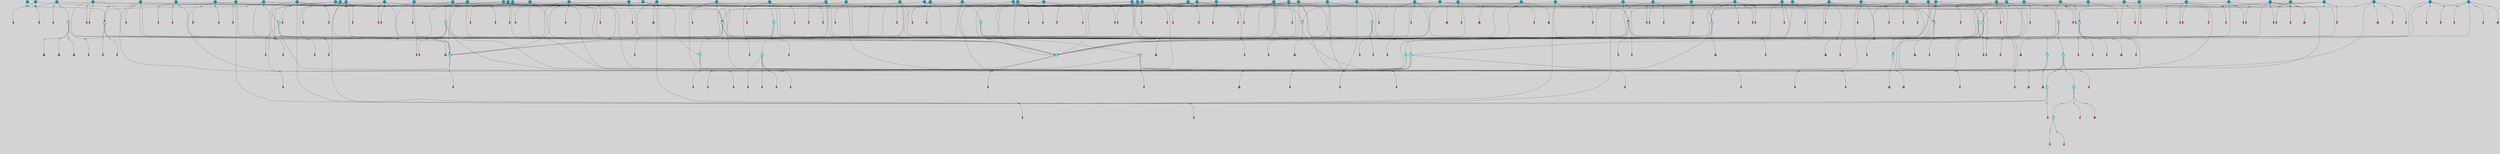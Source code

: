 // File exported with GEGELATI v1.3.1
// On the 2024-04-08 17:47:46
// With the File::TPGGraphDotExporter
digraph{
	graph[pad = "0.212, 0.055" bgcolor = lightgray]
	node[shape=circle style = filled label = ""]
		T3 [fillcolor="#66ddff"]
		T7 [fillcolor="#66ddff"]
		T9 [fillcolor="#66ddff"]
		T11 [fillcolor="#66ddff"]
		T24 [fillcolor="#66ddff"]
		T27 [fillcolor="#66ddff"]
		T54 [fillcolor="#66ddff"]
		T59 [fillcolor="#66ddff"]
		T82 [fillcolor="#66ddff"]
		T90 [fillcolor="#66ddff"]
		T95 [fillcolor="#66ddff"]
		T129 [fillcolor="#66ddff"]
		T150 [fillcolor="#1199bb"]
		T159 [fillcolor="#66ddff"]
		T176 [fillcolor="#66ddff"]
		T195 [fillcolor="#1199bb"]
		T212 [fillcolor="#66ddff"]
		T213 [fillcolor="#66ddff"]
		T255 [fillcolor="#66ddff"]
		T267 [fillcolor="#66ddff"]
		T270 [fillcolor="#1199bb"]
		T274 [fillcolor="#1199bb"]
		T282 [fillcolor="#1199bb"]
		T283 [fillcolor="#66ddff"]
		T300 [fillcolor="#66ddff"]
		T313 [fillcolor="#1199bb"]
		T318 [fillcolor="#66ddff"]
		T319 [fillcolor="#66ddff"]
		T320 [fillcolor="#66ddff"]
		T321 [fillcolor="#66ddff"]
		T322 [fillcolor="#66ddff"]
		T323 [fillcolor="#66ddff"]
		T324 [fillcolor="#66ddff"]
		T325 [fillcolor="#1199bb"]
		T337 [fillcolor="#1199bb"]
		T339 [fillcolor="#1199bb"]
		T344 [fillcolor="#1199bb"]
		T359 [fillcolor="#1199bb"]
		T374 [fillcolor="#1199bb"]
		T378 [fillcolor="#1199bb"]
		T383 [fillcolor="#66ddff"]
		T384 [fillcolor="#1199bb"]
		T387 [fillcolor="#1199bb"]
		T389 [fillcolor="#1199bb"]
		T390 [fillcolor="#1199bb"]
		T391 [fillcolor="#1199bb"]
		T395 [fillcolor="#1199bb"]
		T404 [fillcolor="#1199bb"]
		T406 [fillcolor="#1199bb"]
		T409 [fillcolor="#1199bb"]
		T412 [fillcolor="#1199bb"]
		T414 [fillcolor="#1199bb"]
		T419 [fillcolor="#1199bb"]
		T420 [fillcolor="#1199bb"]
		T421 [fillcolor="#1199bb"]
		T422 [fillcolor="#1199bb"]
		T423 [fillcolor="#1199bb"]
		T424 [fillcolor="#1199bb"]
		T426 [fillcolor="#1199bb"]
		T427 [fillcolor="#1199bb"]
		T428 [fillcolor="#1199bb"]
		T429 [fillcolor="#1199bb"]
		T430 [fillcolor="#1199bb"]
		T431 [fillcolor="#1199bb"]
		T432 [fillcolor="#66ddff"]
		T433 [fillcolor="#1199bb"]
		T434 [fillcolor="#1199bb"]
		T435 [fillcolor="#1199bb"]
		T436 [fillcolor="#1199bb"]
		T437 [fillcolor="#1199bb"]
		T438 [fillcolor="#1199bb"]
		T439 [fillcolor="#1199bb"]
		T440 [fillcolor="#1199bb"]
		T441 [fillcolor="#1199bb"]
		T442 [fillcolor="#1199bb"]
		T443 [fillcolor="#1199bb"]
		T444 [fillcolor="#1199bb"]
		T445 [fillcolor="#1199bb"]
		T446 [fillcolor="#1199bb"]
		T447 [fillcolor="#1199bb"]
		T449 [fillcolor="#1199bb"]
		T450 [fillcolor="#1199bb"]
		T451 [fillcolor="#1199bb"]
		T452 [fillcolor="#1199bb"]
		T453 [fillcolor="#1199bb"]
		T454 [fillcolor="#1199bb"]
		T455 [fillcolor="#1199bb"]
		T456 [fillcolor="#1199bb"]
		T457 [fillcolor="#1199bb"]
		T458 [fillcolor="#1199bb"]
		T459 [fillcolor="#1199bb"]
		T460 [fillcolor="#1199bb"]
		T461 [fillcolor="#1199bb"]
		T462 [fillcolor="#1199bb"]
		T463 [fillcolor="#1199bb"]
		T464 [fillcolor="#1199bb"]
		T465 [fillcolor="#1199bb"]
		T466 [fillcolor="#1199bb"]
		T467 [fillcolor="#1199bb"]
		T468 [fillcolor="#1199bb"]
		T469 [fillcolor="#1199bb"]
		T470 [fillcolor="#1199bb"]
		T471 [fillcolor="#1199bb"]
		T472 [fillcolor="#1199bb"]
		T473 [fillcolor="#1199bb"]
		T474 [fillcolor="#1199bb"]
		T475 [fillcolor="#1199bb"]
		P3549 [fillcolor="#cccccc" shape=point] //6|
		I3549 [shape=box style=invis label="6|1&2|6#1|7&#92;n10|7&2|0#1|5&#92;n9|4&0|1#2|2&#92;n8|6&0|0#1|0&#92;n"]
		P3549 -> I3549[style=invis]
		A2850 [fillcolor="#ff3366" shape=box margin=0.03 width=0 height=0 label="3"]
		T3 -> P3549 -> A2850
		P3550 [fillcolor="#cccccc" shape=point] //3|
		I3550 [shape=box style=invis label="7|6&2|4#0|2&#92;n10|3&2|7#1|4&#92;n11|6&0|4#0|1&#92;n7|1&0|0#2|6&#92;n7|6&0|3#2|6&#92;n4|0&2|6#0|1&#92;n4|4&2|5#0|2&#92;n4|6&0|4#2|7&#92;n10|0&2|3#1|5&#92;n2|6&0|5#0|2&#92;n1|0&2|3#0|7&#92;n1|6&2|0#0|5&#92;n6|2&0|1#0|7&#92;n9|2&0|3#2|7&#92;n5|3&0|6#0|6&#92;n1|7&2|5#2|3&#92;n8|1&2|7#0|6&#92;n1|0&2|5#2|1&#92;n7|1&2|2#2|5&#92;n7|4&2|6#0|3&#92;n"]
		P3550 -> I3550[style=invis]
		A2851 [fillcolor="#ff3366" shape=box margin=0.03 width=0 height=0 label="4"]
		T3 -> P3550 -> A2851
		P3551 [fillcolor="#cccccc" shape=point] //-3|
		I3551 [shape=box style=invis label="1|6&2|7#0|7&#92;n10|2&0|7#1|3&#92;n9|6&2|7#2|2&#92;n5|3&0|7#0|7&#92;n1|6&2|3#0|0&#92;n2|3&2|3#2|2&#92;n5|1&2|6#0|6&#92;n"]
		P3551 -> I3551[style=invis]
		A2852 [fillcolor="#ff3366" shape=box margin=0.03 width=0 height=0 label="7"]
		T7 -> P3551 -> A2852
		P3552 [fillcolor="#cccccc" shape=point] //5|
		I3552 [shape=box style=invis label="0|5&2|3#0|1&#92;n0|6&2|1#2|4&#92;n6|2&2|6#0|7&#92;n7|4&0|3#0|1&#92;n5|4&0|7#1|6&#92;n9|1&0|5#2|2&#92;n6|3&2|3#1|7&#92;n11|7&2|4#1|6&#92;n2|5&0|1#0|0&#92;n4|7&0|0#0|2&#92;n6|2&0|6#0|0&#92;n2|1&2|6#2|4&#92;n10|0&2|0#1|0&#92;n6|6&2|4#0|6&#92;n"]
		P3552 -> I3552[style=invis]
		A2853 [fillcolor="#ff3366" shape=box margin=0.03 width=0 height=0 label="8"]
		T7 -> P3552 -> A2853
		P3553 [fillcolor="#cccccc" shape=point] //-6|
		I3553 [shape=box style=invis label="11|1&0|7#2|0&#92;n10|4&0|1#1|0&#92;n4|3&2|4#2|1&#92;n0|5&2|0#0|0&#92;n6|1&0|0#0|3&#92;n8|2&2|0#0|4&#92;n11|4&2|0#1|6&#92;n7|0&2|6#2|3&#92;n5|3&2|6#2|0&#92;n2|0&2|0#0|4&#92;n"]
		P3553 -> I3553[style=invis]
		A2854 [fillcolor="#ff3366" shape=box margin=0.03 width=0 height=0 label="9"]
		T9 -> P3553 -> A2854
		P3554 [fillcolor="#cccccc" shape=point] //2|
		I3554 [shape=box style=invis label="6|3&2|7#1|4&#92;n8|6&0|0#2|5&#92;n2|1&0|2#0|3&#92;n8|7&0|6#0|4&#92;n2|1&2|0#0|1&#92;n0|0&2|2#2|3&#92;n6|6&0|7#2|1&#92;n6|1&0|7#2|6&#92;n5|4&2|7#0|4&#92;n0|3&0|4#2|0&#92;n11|0&2|0#2|5&#92;n4|5&2|5#2|4&#92;n5|7&0|6#0|4&#92;n9|7&2|5#0|3&#92;n5|4&2|1#0|3&#92;n5|3&0|1#1|7&#92;n0|4&0|3#2|5&#92;n"]
		P3554 -> I3554[style=invis]
		A2855 [fillcolor="#ff3366" shape=box margin=0.03 width=0 height=0 label="10"]
		T9 -> P3554 -> A2855
		P3555 [fillcolor="#cccccc" shape=point] //6|
		I3555 [shape=box style=invis label="3|0&2|7#2|2&#92;n3|2&0|4#2|5&#92;n5|1&0|2#1|0&#92;n8|7&0|1#2|0&#92;n8|5&0|3#0|6&#92;n0|2&0|2#2|3&#92;n1|5&2|5#0|5&#92;n5|6&0|6#0|7&#92;n6|7&0|0#2|6&#92;n1|2&2|3#0|0&#92;n7|7&2|3#0|4&#92;n0|7&2|7#0|6&#92;n1|0&2|2#2|7&#92;n4|4&0|1#0|0&#92;n"]
		P3555 -> I3555[style=invis]
		A2856 [fillcolor="#ff3366" shape=box margin=0.03 width=0 height=0 label="11"]
		T11 -> P3555 -> A2856
		P3556 [fillcolor="#cccccc" shape=point] //-4|
		I3556 [shape=box style=invis label="4|1&0|4#2|6&#92;n1|2&2|2#2|0&#92;n1|2&2|0#0|6&#92;n8|4&2|3#2|5&#92;n5|5&2|1#1|0&#92;n"]
		P3556 -> I3556[style=invis]
		A2857 [fillcolor="#ff3366" shape=box margin=0.03 width=0 height=0 label="12"]
		T11 -> P3556 -> A2857
		P3557 [fillcolor="#cccccc" shape=point] //1|
		I3557 [shape=box style=invis label="5|1&0|6#2|7&#92;n2|4&0|4#2|2&#92;n0|6&0|5#0|4&#92;n10|6&2|5#1|6&#92;n9|3&0|1#1|7&#92;n10|3&2|2#1|0&#92;n5|0&0|0#2|1&#92;n11|3&2|3#1|5&#92;n10|3&0|1#1|0&#92;n2|4&0|1#0|1&#92;n0|2&0|3#2|4&#92;n9|2&2|1#2|5&#92;n11|7&2|6#2|6&#92;n"]
		P3557 -> I3557[style=invis]
		T24 -> P3557 -> T7
		P3558 [fillcolor="#cccccc" shape=point] //5|
		I3558 [shape=box style=invis label="3|0&2|0#0|1&#92;n3|0&0|7#0|1&#92;n5|3&0|2#2|6&#92;n4|4&2|4#2|6&#92;n11|2&0|7#1|6&#92;n2|7&2|2#2|5&#92;n9|3&2|6#2|7&#92;n7|7&0|0#0|4&#92;n6|1&2|4#2|3&#92;n5|4&2|0#1|6&#92;n1|3&0|7#0|4&#92;n"]
		P3558 -> I3558[style=invis]
		A2858 [fillcolor="#ff3366" shape=box margin=0.03 width=0 height=0 label="7"]
		T24 -> P3558 -> A2858
		P3559 [fillcolor="#cccccc" shape=point] //-2|
		I3559 [shape=box style=invis label="4|1&0|4#0|3&#92;n4|2&0|5#2|0&#92;n5|5&2|6#0|5&#92;n1|4&0|1#0|2&#92;n6|3&2|7#1|5&#92;n0|4&2|0#0|3&#92;n8|5&2|5#1|2&#92;n10|7&2|7#1|1&#92;n3|4&0|0#2|1&#92;n3|6&2|5#2|5&#92;n8|3&0|1#0|7&#92;n10|0&2|7#1|3&#92;n4|1&2|4#0|1&#92;n9|3&2|0#0|4&#92;n3|6&2|0#0|4&#92;n1|2&0|6#2|1&#92;n4|0&2|1#2|2&#92;n"]
		P3559 -> I3559[style=invis]
		A2859 [fillcolor="#ff3366" shape=box margin=0.03 width=0 height=0 label="14"]
		T24 -> P3559 -> A2859
		P3560 [fillcolor="#cccccc" shape=point] //2|
		I3560 [shape=box style=invis label="9|1&2|3#0|1&#92;n5|2&2|0#2|4&#92;n3|6&2|5#2|7&#92;n7|0&2|5#0|4&#92;n1|2&0|3#0|5&#92;n7|3&2|7#0|0&#92;n"]
		P3560 -> I3560[style=invis]
		A2860 [fillcolor="#ff3366" shape=box margin=0.03 width=0 height=0 label="2"]
		T27 -> P3560 -> A2860
		P3561 [fillcolor="#cccccc" shape=point] //-6|
		I3561 [shape=box style=invis label="7|5&0|4#0|4&#92;n11|0&2|5#2|1&#92;n"]
		P3561 -> I3561[style=invis]
		A2861 [fillcolor="#ff3366" shape=box margin=0.03 width=0 height=0 label="3"]
		T27 -> P3561 -> A2861
		T27 -> P3550
		P3562 [fillcolor="#cccccc" shape=point] //0|
		I3562 [shape=box style=invis label="2|5&0|1#0|6&#92;n6|1&2|2#2|7&#92;n8|0&0|3#1|4&#92;n4|3&2|5#2|4&#92;n8|1&2|4#0|0&#92;n6|6&0|1#2|6&#92;n11|7&2|4#2|5&#92;n6|2&2|4#0|2&#92;n8|5&2|4#2|4&#92;n2|1&2|1#2|2&#92;n2|7&2|5#2|6&#92;n9|7&0|5#0|4&#92;n1|2&0|5#2|6&#92;n4|2&2|3#2|7&#92;n3|3&2|1#0|2&#92;n"]
		P3562 -> I3562[style=invis]
		A2862 [fillcolor="#ff3366" shape=box margin=0.03 width=0 height=0 label="5"]
		T27 -> P3562 -> A2862
		P3563 [fillcolor="#cccccc" shape=point] //0|
		I3563 [shape=box style=invis label="4|0&0|3#2|7&#92;n10|2&0|3#1|7&#92;n3|5&0|2#0|3&#92;n4|5&0|0#2|1&#92;n10|7&2|0#1|2&#92;n5|3&2|3#1|6&#92;n9|5&2|0#0|4&#92;n5|4&2|7#0|2&#92;n10|3&2|7#1|4&#92;n7|2&0|1#2|6&#92;n8|6&0|5#0|5&#92;n8|7&2|3#0|5&#92;n2|6&2|4#0|0&#92;n"]
		P3563 -> I3563[style=invis]
		A2863 [fillcolor="#ff3366" shape=box margin=0.03 width=0 height=0 label="5"]
		T27 -> P3563 -> A2863
		P3564 [fillcolor="#cccccc" shape=point] //8|
		I3564 [shape=box style=invis label="9|0&0|1#2|0&#92;n10|1&2|5#1|4&#92;n8|2&2|6#0|4&#92;n2|4&2|5#2|3&#92;n4|2&2|2#0|2&#92;n7|5&0|2#0|0&#92;n8|2&2|1#1|3&#92;n8|7&0|7#2|1&#92;n1|1&0|0#0|7&#92;n5|6&2|5#1|0&#92;n6|6&2|5#0|0&#92;n11|4&0|3#2|6&#92;n4|2&2|4#0|7&#92;n5|6&0|1#2|0&#92;n11|3&0|2#0|7&#92;n"]
		P3564 -> I3564[style=invis]
		A2864 [fillcolor="#ff3366" shape=box margin=0.03 width=0 height=0 label="6"]
		T54 -> P3564 -> A2864
		T54 -> P3558
		P3565 [fillcolor="#cccccc" shape=point] //-10|
		I3565 [shape=box style=invis label="3|6&0|0#0|4&#92;n4|1&2|4#0|1&#92;n5|1&0|1#0|4&#92;n5|5&2|6#0|5&#92;n6|5&0|6#0|3&#92;n11|1&2|0#0|1&#92;n0|7&2|0#0|3&#92;n1|2&0|6#0|1&#92;n8|0&0|4#2|0&#92;n0|4&0|7#2|7&#92;n7|0&2|7#1|3&#92;n3|1&0|5#2|5&#92;n5|1&0|4#0|3&#92;n2|2&0|2#0|0&#92;n8|3&0|1#0|7&#92;n3|0&0|3#0|5&#92;n7|2&0|5#2|0&#92;n6|3&2|7#1|5&#92;n4|7&2|7#2|1&#92;n"]
		P3565 -> I3565[style=invis]
		A2865 [fillcolor="#ff3366" shape=box margin=0.03 width=0 height=0 label="14"]
		T54 -> P3565 -> A2865
		T54 -> P3552
		P3566 [fillcolor="#cccccc" shape=point] //8|
		I3566 [shape=box style=invis label="9|0&0|1#2|0&#92;n10|1&2|5#1|4&#92;n8|2&2|6#0|4&#92;n4|5&0|3#0|1&#92;n2|4&2|5#2|3&#92;n4|2&2|2#0|2&#92;n7|5&0|2#0|0&#92;n8|2&2|1#1|3&#92;n8|7&0|7#2|1&#92;n1|1&0|0#0|7&#92;n5|6&2|5#1|0&#92;n6|3&2|5#0|0&#92;n11|4&0|3#2|6&#92;n1|2&2|4#0|7&#92;n5|6&0|1#2|0&#92;n11|3&0|2#0|7&#92;n"]
		P3566 -> I3566[style=invis]
		A2866 [fillcolor="#ff3366" shape=box margin=0.03 width=0 height=0 label="6"]
		T59 -> P3566 -> A2866
		T59 -> P3558
		T59 -> P3553
		T59 -> P3558
		P3567 [fillcolor="#cccccc" shape=point] //6|
		I3567 [shape=box style=invis label="7|0&2|5#1|2&#92;n10|6&2|1#1|3&#92;n7|5&0|2#0|7&#92;n10|7&0|1#1|5&#92;n4|6&2|5#0|5&#92;n4|4&0|7#2|7&#92;n"]
		P3567 -> I3567[style=invis]
		A2867 [fillcolor="#ff3366" shape=box margin=0.03 width=0 height=0 label="7"]
		T82 -> P3567 -> A2867
		P3568 [fillcolor="#cccccc" shape=point] //6|
		I3568 [shape=box style=invis label="0|5&2|3#0|1&#92;n0|6&2|1#2|4&#92;n9|1&0|5#2|2&#92;n7|4&0|3#0|1&#92;n5|4&0|7#1|6&#92;n2|5&0|1#0|0&#92;n6|3&2|3#1|7&#92;n11|7&2|4#1|6&#92;n6|2&2|6#0|1&#92;n4|7&0|0#0|2&#92;n6|2&0|6#0|0&#92;n9|1&2|6#2|4&#92;n10|0&2|0#1|0&#92;n6|6&2|4#0|6&#92;n"]
		P3568 -> I3568[style=invis]
		A2868 [fillcolor="#ff3366" shape=box margin=0.03 width=0 height=0 label="8"]
		T82 -> P3568 -> A2868
		T82 -> P3553
		P3569 [fillcolor="#cccccc" shape=point] //-2|
		I3569 [shape=box style=invis label="8|4&2|1#2|5&#92;n4|1&0|7#2|1&#92;n5|7&2|3#2|2&#92;n10|4&2|5#1|7&#92;n10|0&2|6#1|3&#92;n4|5&2|7#0|6&#92;n9|5&2|4#0|4&#92;n2|4&0|5#0|7&#92;n11|1&2|4#2|6&#92;n5|6&0|7#1|2&#92;n2|7&2|7#2|6&#92;n5|2&0|5#1|5&#92;n3|0&0|6#0|2&#92;n4|0&0|4#2|4&#92;n4|4&2|6#0|7&#92;n10|6&2|0#1|4&#92;n9|7&0|3#1|4&#92;n1|4&2|6#0|3&#92;n11|5&2|6#0|3&#92;n0|3&0|5#0|1&#92;n"]
		P3569 -> I3569[style=invis]
		A2869 [fillcolor="#ff3366" shape=box margin=0.03 width=0 height=0 label="13"]
		T90 -> P3569 -> A2869
		P3570 [fillcolor="#cccccc" shape=point] //4|
		I3570 [shape=box style=invis label="7|1&2|6#1|3&#92;n10|1&0|3#1|6&#92;n8|5&2|3#2|1&#92;n11|5&0|0#2|6&#92;n4|1&0|6#0|0&#92;n11|1&0|2#0|3&#92;n2|0&2|1#0|7&#92;n"]
		P3570 -> I3570[style=invis]
		A2870 [fillcolor="#ff3366" shape=box margin=0.03 width=0 height=0 label="2"]
		T90 -> P3570 -> A2870
		P3571 [fillcolor="#cccccc" shape=point] //7|
		I3571 [shape=box style=invis label="10|3&0|1#1|4&#92;n4|6&0|0#0|2&#92;n4|5&0|6#0|0&#92;n4|3&0|6#2|1&#92;n7|0&0|3#1|2&#92;n4|7&0|6#0|5&#92;n7|6&0|7#0|6&#92;n6|6&0|0#0|3&#92;n11|1&0|4#2|5&#92;n10|2&0|3#1|2&#92;n"]
		P3571 -> I3571[style=invis]
		A2871 [fillcolor="#ff3366" shape=box margin=0.03 width=0 height=0 label="4"]
		T90 -> P3571 -> A2871
		P3572 [fillcolor="#cccccc" shape=point] //-3|
		I3572 [shape=box style=invis label="8|1&2|3#0|5&#92;n0|6&0|5#0|5&#92;n3|7&2|1#0|6&#92;n3|5&0|1#0|0&#92;n9|5&2|0#0|4&#92;n3|5&0|2#0|3&#92;n10|6&2|4#1|0&#92;n9|4&2|7#2|6&#92;n1|7&2|5#2|2&#92;n"]
		P3572 -> I3572[style=invis]
		A2872 [fillcolor="#ff3366" shape=box margin=0.03 width=0 height=0 label="5"]
		T90 -> P3572 -> A2872
		P3573 [fillcolor="#cccccc" shape=point] //-7|
		I3573 [shape=box style=invis label="3|0&2|0#0|1&#92;n1|1&0|2#0|4&#92;n11|2&0|7#1|6&#92;n9|7&0|0#0|4&#92;n3|0&0|7#0|1&#92;n9|3&2|6#2|7&#92;n5|3&0|2#2|6&#92;n6|1&2|4#2|3&#92;n5|4&2|0#1|6&#92;n1|3&0|7#0|7&#92;n"]
		P3573 -> I3573[style=invis]
		A2873 [fillcolor="#ff3366" shape=box margin=0.03 width=0 height=0 label="7"]
		T90 -> P3573 -> A2873
		P3574 [fillcolor="#cccccc" shape=point] //4|
		I3574 [shape=box style=invis label="4|3&0|6#0|3&#92;n5|7&2|3#2|2&#92;n5|6&0|7#1|2&#92;n1|4&2|6#0|3&#92;n8|4&2|1#2|5&#92;n9|5&2|4#1|4&#92;n2|4&0|5#0|7&#92;n10|0&0|6#1|3&#92;n3|0&0|6#0|2&#92;n2|7&2|7#2|6&#92;n5|2&0|5#1|5&#92;n10|4&2|5#1|7&#92;n4|0&0|4#2|4&#92;n11|1&0|4#2|6&#92;n10|6&2|0#1|4&#92;n9|7&0|3#1|4&#92;n4|5&2|7#0|6&#92;n11|5&2|6#2|3&#92;n0|3&0|5#0|1&#92;n"]
		P3574 -> I3574[style=invis]
		A2874 [fillcolor="#ff3366" shape=box margin=0.03 width=0 height=0 label="13"]
		T95 -> P3574 -> A2874
		P3575 [fillcolor="#cccccc" shape=point] //8|
		I3575 [shape=box style=invis label="9|7&0|5#2|5&#92;n3|3&2|3#0|2&#92;n9|5&2|2#1|0&#92;n2|3&0|6#0|3&#92;n4|4&2|5#2|7&#92;n11|3&2|0#1|5&#92;n6|6&2|1#2|2&#92;n4|6&0|1#2|2&#92;n2|5&2|7#2|2&#92;n7|7&2|2#2|3&#92;n6|5&0|3#2|6&#92;n6|7&0|6#0|2&#92;n"]
		P3575 -> I3575[style=invis]
		A2875 [fillcolor="#ff3366" shape=box margin=0.03 width=0 height=0 label="14"]
		T95 -> P3575 -> A2875
		P3576 [fillcolor="#cccccc" shape=point] //2|
		I3576 [shape=box style=invis label="4|1&0|4#2|6&#92;n5|5&2|1#1|0&#92;n1|0&2|0#0|6&#92;n8|4&2|3#2|5&#92;n"]
		P3576 -> I3576[style=invis]
		T95 -> P3576 -> T11
		P3577 [fillcolor="#cccccc" shape=point] //-9|
		I3577 [shape=box style=invis label="2|0&2|0#2|1&#92;n4|4&2|4#2|6&#92;n9|1&0|3#1|7&#92;n5|3&0|2#2|6&#92;n2|7&2|2#2|5&#92;n5|4&2|0#1|6&#92;n3|0&0|7#0|1&#92;n1|3&0|7#0|4&#92;n11|6&2|2#0|7&#92;n7|7&0|0#0|4&#92;n11|0&0|7#1|6&#92;n9|3&2|6#2|7&#92;n"]
		P3577 -> I3577[style=invis]
		A2876 [fillcolor="#ff3366" shape=box margin=0.03 width=0 height=0 label="7"]
		T95 -> P3577 -> A2876
		P3578 [fillcolor="#cccccc" shape=point] //-8|
		I3578 [shape=box style=invis label="7|5&0|4#2|4&#92;n"]
		P3578 -> I3578[style=invis]
		A2877 [fillcolor="#ff3366" shape=box margin=0.03 width=0 height=0 label="3"]
		T95 -> P3578 -> A2877
		T129 -> P3564
		T129 -> P3558
		P3579 [fillcolor="#cccccc" shape=point] //10|
		I3579 [shape=box style=invis label="4|5&2|7#2|1&#92;n1|7&2|3#0|6&#92;n3|5&2|2#0|3&#92;n10|3&0|7#1|4&#92;n7|1&0|4#2|6&#92;n10|2&0|3#1|7&#92;n9|5&2|0#0|4&#92;n4|0&0|3#2|7&#92;n11|4&2|6#1|2&#92;n5|4&2|7#0|2&#92;n2|6&2|4#0|0&#92;n6|5&0|7#2|1&#92;n5|3&2|3#1|6&#92;n10|7&2|0#1|2&#92;n"]
		P3579 -> I3579[style=invis]
		A2878 [fillcolor="#ff3366" shape=box margin=0.03 width=0 height=0 label="5"]
		T129 -> P3579 -> A2878
		P3580 [fillcolor="#cccccc" shape=point] //5|
		I3580 [shape=box style=invis label="9|4&2|3#1|3&#92;n0|4&2|4#0|5&#92;n6|1&2|6#2|5&#92;n4|0&0|5#2|0&#92;n"]
		P3580 -> I3580[style=invis]
		A2879 [fillcolor="#ff3366" shape=box margin=0.03 width=0 height=0 label="7"]
		T129 -> P3580 -> A2879
		P3581 [fillcolor="#cccccc" shape=point] //6|
		I3581 [shape=box style=invis label="9|4&2|7#0|6&#92;n8|4&0|1#1|0&#92;n1|3&0|0#2|1&#92;n2|4&0|6#2|2&#92;n5|1&2|5#0|7&#92;n3|0&0|3#2|6&#92;n2|2&2|6#0|2&#92;n8|4&0|4#2|2&#92;n5|1&2|4#0|3&#92;n9|4&0|6#0|6&#92;n5|0&2|2#1|5&#92;n11|7&0|0#1|1&#92;n0|4&0|3#0|3&#92;n7|7&2|4#2|5&#92;n1|5&0|1#2|1&#92;n"]
		P3581 -> I3581[style=invis]
		A2880 [fillcolor="#ff3366" shape=box margin=0.03 width=0 height=0 label="1"]
		T129 -> P3581 -> A2880
		P3582 [fillcolor="#cccccc" shape=point] //-3|
		I3582 [shape=box style=invis label="2|6&0|0#0|7&#92;n9|6&2|0#0|6&#92;n3|0&0|5#0|1&#92;n5|5&0|4#0|3&#92;n6|1&2|4#2|3&#92;n2|7&2|2#2|5&#92;n5|3&0|2#2|6&#92;n7|7&0|0#0|4&#92;n5|4&2|0#1|6&#92;n9|3&2|6#2|7&#92;n1|3&0|7#0|4&#92;n"]
		P3582 -> I3582[style=invis]
		A2881 [fillcolor="#ff3366" shape=box margin=0.03 width=0 height=0 label="7"]
		T150 -> P3582 -> A2881
		P3583 [fillcolor="#cccccc" shape=point] //4|
		I3583 [shape=box style=invis label="6|0&0|7#1|0&#92;n8|6&2|6#2|7&#92;n"]
		P3583 -> I3583[style=invis]
		A2882 [fillcolor="#ff3366" shape=box margin=0.03 width=0 height=0 label="3"]
		T150 -> P3583 -> A2882
		P3584 [fillcolor="#cccccc" shape=point] //0|
		I3584 [shape=box style=invis label="2|5&0|1#0|6&#92;n6|1&2|2#2|7&#92;n8|0&0|3#1|4&#92;n11|7&2|4#2|5&#92;n8|1&2|4#0|0&#92;n6|6&0|1#2|6&#92;n7|0&2|4#1|0&#92;n4|1&2|5#2|4&#92;n6|2&2|4#0|2&#92;n8|5&2|4#2|4&#92;n2|1&2|1#2|2&#92;n2|7&2|5#2|6&#92;n9|7&0|5#0|4&#92;n1|2&0|5#2|6&#92;n4|2&2|3#2|7&#92;n3|3&2|1#0|2&#92;n"]
		P3584 -> I3584[style=invis]
		A2883 [fillcolor="#ff3366" shape=box margin=0.03 width=0 height=0 label="5"]
		T150 -> P3584 -> A2883
		T150 -> P3578
		P3585 [fillcolor="#cccccc" shape=point] //7|
		I3585 [shape=box style=invis label="1|6&2|7#0|7&#92;n9|6&2|7#2|2&#92;n10|2&0|7#1|0&#92;n1|6&2|3#0|0&#92;n5|0&2|2#1|1&#92;n2|3&2|3#2|2&#92;n5|1&2|6#0|6&#92;n"]
		P3585 -> I3585[style=invis]
		T150 -> P3585 -> T90
		P3586 [fillcolor="#cccccc" shape=point] //7|
		I3586 [shape=box style=invis label="7|0&2|1#2|0&#92;n9|7&2|1#1|7&#92;n8|2&0|1#1|0&#92;n6|6&0|2#1|1&#92;n2|2&0|5#0|0&#92;n5|7&0|0#2|1&#92;n5|1&2|5#1|5&#92;n4|7&2|4#2|3&#92;n10|5&2|2#1|5&#92;n1|3&2|2#2|0&#92;n10|2&2|6#1|5&#92;n"]
		P3586 -> I3586[style=invis]
		A2884 [fillcolor="#ff3366" shape=box margin=0.03 width=0 height=0 label="1"]
		T159 -> P3586 -> A2884
		P3587 [fillcolor="#cccccc" shape=point] //7|
		I3587 [shape=box style=invis label="7|4&2|7#0|4&#92;n4|6&0|1#2|5&#92;n2|1&2|3#0|0&#92;n4|3&2|0#0|1&#92;n0|0&2|7#2|7&#92;n7|7&0|5#2|3&#92;n5|0&2|1#2|2&#92;n10|0&0|4#1|2&#92;n4|4&0|7#0|0&#92;n6|7&0|2#0|1&#92;n1|4&2|5#0|4&#92;n"]
		P3587 -> I3587[style=invis]
		A2885 [fillcolor="#ff3366" shape=box margin=0.03 width=0 height=0 label="0"]
		T159 -> P3587 -> A2885
		P3588 [fillcolor="#cccccc" shape=point] //5|
		I3588 [shape=box style=invis label="0|5&2|3#0|1&#92;n0|6&2|1#2|4&#92;n6|2&2|6#0|7&#92;n9|0&2|7#1|1&#92;n7|4&0|3#0|1&#92;n11|7&2|4#1|6&#92;n9|1&0|5#2|2&#92;n5|4&0|7#1|6&#92;n2|5&0|1#0|0&#92;n4|7&0|0#0|2&#92;n6|2&0|6#0|0&#92;n2|1&2|6#2|4&#92;n10|0&0|0#1|0&#92;n6|6&2|4#0|6&#92;n"]
		P3588 -> I3588[style=invis]
		T159 -> P3588 -> T129
		P3589 [fillcolor="#cccccc" shape=point] //3|
		I3589 [shape=box style=invis label="4|7&0|7#2|7&#92;n11|5&2|6#0|2&#92;n5|5&2|6#2|0&#92;n3|2&0|6#0|3&#92;n10|2&2|5#1|5&#92;n9|4&2|3#1|5&#92;n2|5&2|7#2|4&#92;n11|3&2|5#1|0&#92;n7|0&0|7#2|1&#92;n1|2&0|5#0|1&#92;n"]
		P3589 -> I3589[style=invis]
		A2886 [fillcolor="#ff3366" shape=box margin=0.03 width=0 height=0 label="5"]
		T176 -> P3589 -> A2886
		P3590 [fillcolor="#cccccc" shape=point] //2|
		I3590 [shape=box style=invis label="7|1&0|6#0|1&#92;n5|2&2|5#1|6&#92;n10|1&2|1#1|1&#92;n4|7&0|4#2|2&#92;n11|7&0|4#2|7&#92;n5|0&0|5#1|7&#92;n8|2&0|5#2|4&#92;n10|0&2|6#1|6&#92;n5|1&0|1#2|3&#92;n1|6&2|0#0|1&#92;n9|6&2|2#1|4&#92;n3|4&2|3#0|0&#92;n10|1&0|1#1|0&#92;n2|2&0|1#2|1&#92;n3|1&2|7#0|3&#92;n"]
		P3590 -> I3590[style=invis]
		A2887 [fillcolor="#ff3366" shape=box margin=0.03 width=0 height=0 label="10"]
		T176 -> P3590 -> A2887
		P3591 [fillcolor="#cccccc" shape=point] //-1|
		I3591 [shape=box style=invis label="1|7&2|1#0|6&#92;n8|1&2|3#0|5&#92;n10|6&2|7#1|0&#92;n1|7&2|5#0|2&#92;n0|3&0|3#2|2&#92;n3|5&0|1#0|0&#92;n3|5&0|2#0|3&#92;n1|5&2|0#0|4&#92;n5|7&2|2#2|5&#92;n4|0&2|3#0|3&#92;n"]
		P3591 -> I3591[style=invis]
		T176 -> P3591 -> T3
		P3592 [fillcolor="#cccccc" shape=point] //-3|
		I3592 [shape=box style=invis label="6|3&2|4#1|4&#92;n5|3&0|1#1|7&#92;n2|1&0|2#2|3&#92;n8|7&0|6#0|4&#92;n2|1&2|0#0|1&#92;n0|0&2|2#2|3&#92;n6|1&0|7#2|6&#92;n5|7&0|2#0|4&#92;n0|3&0|4#2|0&#92;n11|0&2|0#2|5&#92;n6|0&2|0#1|4&#92;n8|6&0|2#2|5&#92;n5|4&2|1#0|3&#92;n9|7&2|5#0|3&#92;n5|4&2|7#0|4&#92;n"]
		P3592 -> I3592[style=invis]
		A2888 [fillcolor="#ff3366" shape=box margin=0.03 width=0 height=0 label="10"]
		T176 -> P3592 -> A2888
		P3593 [fillcolor="#cccccc" shape=point] //4|
		I3593 [shape=box style=invis label="7|1&0|6#0|1&#92;n5|2&2|5#1|6&#92;n10|1&2|1#1|1&#92;n9|6&2|2#1|4&#92;n4|7&0|4#2|2&#92;n9|6&0|4#1|1&#92;n10|0&2|6#1|6&#92;n5|1&0|1#2|3&#92;n1|6&2|0#0|1&#92;n8|2&0|5#2|4&#92;n3|4&2|3#0|0&#92;n10|1&0|5#1|0&#92;n2|2&0|1#2|1&#92;n3|1&2|7#0|3&#92;n"]
		P3593 -> I3593[style=invis]
		A2889 [fillcolor="#ff3366" shape=box margin=0.03 width=0 height=0 label="10"]
		T176 -> P3593 -> A2889
		P3594 [fillcolor="#cccccc" shape=point] //5|
		I3594 [shape=box style=invis label="3|0&2|0#2|1&#92;n3|0&0|7#0|1&#92;n5|3&0|2#2|6&#92;n4|4&2|4#2|6&#92;n5|4&2|0#1|6&#92;n2|7&2|2#2|5&#92;n1|3&0|7#0|4&#92;n11|6&2|2#0|7&#92;n7|7&0|0#0|4&#92;n6|1&2|4#2|3&#92;n11|0&0|7#1|6&#92;n9|3&2|6#2|7&#92;n"]
		P3594 -> I3594[style=invis]
		A2890 [fillcolor="#ff3366" shape=box margin=0.03 width=0 height=0 label="7"]
		T195 -> P3594 -> A2890
		P3595 [fillcolor="#cccccc" shape=point] //4|
		I3595 [shape=box style=invis label="7|1&0|6#0|1&#92;n6|7&2|7#1|7&#92;n10|1&2|1#1|1&#92;n9|6&2|2#1|4&#92;n4|7&0|4#2|2&#92;n9|6&0|5#1|1&#92;n10|0&2|6#1|6&#92;n5|1&0|1#2|3&#92;n10|1&0|5#1|0&#92;n3|4&2|3#0|0&#92;n8|2&0|5#2|4&#92;n1|6&2|0#0|0&#92;n2|3&0|1#2|6&#92;n5|2&2|2#1|6&#92;n2|2&0|1#2|1&#92;n3|1&2|7#0|3&#92;n6|7&2|3#0|4&#92;n"]
		P3595 -> I3595[style=invis]
		A2891 [fillcolor="#ff3366" shape=box margin=0.03 width=0 height=0 label="10"]
		T195 -> P3595 -> A2891
		P3596 [fillcolor="#cccccc" shape=point] //-4|
		I3596 [shape=box style=invis label="0|4&0|0#2|7&#92;n8|5&2|4#2|4&#92;n4|3&2|5#2|4&#92;n11|7&2|2#2|5&#92;n6|5&2|2#2|7&#92;n3|2&0|7#0|7&#92;n3|3&2|1#0|3&#92;n2|6&0|3#2|5&#92;n0|1&2|6#2|2&#92;n8|2&0|0#1|6&#92;n0|7&0|5#0|4&#92;n9|5&0|3#2|7&#92;n2|7&2|5#2|6&#92;n9|0&2|0#0|1&#92;n1|2&2|4#0|2&#92;n"]
		P3596 -> I3596[style=invis]
		T195 -> P3596 -> T27
		T195 -> P3587
		P3597 [fillcolor="#cccccc" shape=point] //6|
		I3597 [shape=box style=invis label="9|4&2|7#0|6&#92;n8|4&0|1#1|0&#92;n1|3&0|0#2|1&#92;n2|4&0|6#2|2&#92;n5|1&2|5#0|7&#92;n3|0&0|3#2|6&#92;n2|2&2|6#0|2&#92;n8|4&0|4#2|2&#92;n5|1&2|4#0|3&#92;n9|4&0|6#0|6&#92;n5|0&2|2#1|5&#92;n11|7&0|0#1|1&#92;n0|4&0|3#0|3&#92;n7|7&2|4#2|5&#92;n1|5&0|1#2|1&#92;n"]
		P3597 -> I3597[style=invis]
		A2892 [fillcolor="#ff3366" shape=box margin=0.03 width=0 height=0 label="1"]
		T212 -> P3597 -> A2892
		P3598 [fillcolor="#cccccc" shape=point] //5|
		I3598 [shape=box style=invis label="9|4&2|3#1|3&#92;n0|4&2|4#0|5&#92;n6|1&2|6#2|5&#92;n4|0&0|5#2|0&#92;n"]
		P3598 -> I3598[style=invis]
		A2893 [fillcolor="#ff3366" shape=box margin=0.03 width=0 height=0 label="7"]
		T212 -> P3598 -> A2893
		P3599 [fillcolor="#cccccc" shape=point] //5|
		I3599 [shape=box style=invis label="3|0&2|0#0|1&#92;n3|0&0|7#0|1&#92;n5|3&0|2#2|6&#92;n4|4&2|4#2|6&#92;n11|2&0|7#1|6&#92;n2|7&2|2#2|5&#92;n9|3&2|6#2|7&#92;n7|7&0|0#0|4&#92;n6|1&2|4#2|3&#92;n5|4&2|0#1|6&#92;n1|3&0|7#0|4&#92;n"]
		P3599 -> I3599[style=invis]
		A2894 [fillcolor="#ff3366" shape=box margin=0.03 width=0 height=0 label="7"]
		T212 -> P3599 -> A2894
		P3600 [fillcolor="#cccccc" shape=point] //8|
		I3600 [shape=box style=invis label="9|0&0|1#2|0&#92;n10|1&2|5#1|4&#92;n8|2&2|6#0|4&#92;n2|4&2|5#2|3&#92;n4|2&2|2#0|2&#92;n7|5&0|2#0|0&#92;n8|2&2|1#1|3&#92;n8|7&0|7#2|1&#92;n1|1&0|0#0|7&#92;n5|6&2|5#1|0&#92;n6|6&2|5#0|0&#92;n11|4&0|3#2|6&#92;n4|2&2|4#0|7&#92;n5|6&0|1#2|0&#92;n11|3&0|2#0|7&#92;n"]
		P3600 -> I3600[style=invis]
		A2895 [fillcolor="#ff3366" shape=box margin=0.03 width=0 height=0 label="6"]
		T212 -> P3600 -> A2895
		P3601 [fillcolor="#cccccc" shape=point] //5|
		I3601 [shape=box style=invis label="0|5&2|3#0|1&#92;n0|6&2|1#2|4&#92;n6|2&2|6#0|7&#92;n9|0&2|7#1|1&#92;n7|4&0|3#0|1&#92;n11|7&2|4#1|6&#92;n9|1&0|5#2|2&#92;n5|4&0|7#1|6&#92;n2|5&0|1#0|0&#92;n4|7&0|0#0|2&#92;n6|2&0|6#0|0&#92;n2|1&2|6#2|4&#92;n10|0&0|0#1|0&#92;n6|6&2|4#0|6&#92;n"]
		P3601 -> I3601[style=invis]
		T213 -> P3601 -> T212
		P3602 [fillcolor="#cccccc" shape=point] //7|
		I3602 [shape=box style=invis label="7|4&2|7#0|4&#92;n4|6&0|1#2|5&#92;n2|1&2|3#0|0&#92;n4|3&2|0#0|1&#92;n0|0&2|7#2|7&#92;n7|7&0|5#2|3&#92;n5|0&2|1#2|2&#92;n10|0&0|4#1|2&#92;n4|4&0|7#0|0&#92;n6|7&0|2#0|1&#92;n1|4&2|5#0|4&#92;n"]
		P3602 -> I3602[style=invis]
		A2896 [fillcolor="#ff3366" shape=box margin=0.03 width=0 height=0 label="0"]
		T213 -> P3602 -> A2896
		P3603 [fillcolor="#cccccc" shape=point] //10|
		I3603 [shape=box style=invis label="4|5&2|7#2|1&#92;n1|7&2|3#0|6&#92;n3|5&2|2#0|3&#92;n10|3&0|7#1|4&#92;n7|1&0|4#2|6&#92;n10|2&0|3#1|7&#92;n9|5&2|0#0|4&#92;n4|0&0|3#2|7&#92;n11|4&2|6#1|2&#92;n5|4&2|7#0|2&#92;n2|6&2|4#0|0&#92;n6|5&0|7#2|1&#92;n5|3&2|3#1|6&#92;n10|7&2|0#1|2&#92;n"]
		P3603 -> I3603[style=invis]
		A2897 [fillcolor="#ff3366" shape=box margin=0.03 width=0 height=0 label="5"]
		T212 -> P3603 -> A2897
		P3604 [fillcolor="#cccccc" shape=point] //7|
		I3604 [shape=box style=invis label="7|0&2|1#2|0&#92;n9|7&2|1#1|7&#92;n8|2&0|1#1|0&#92;n6|6&0|2#1|1&#92;n2|2&0|5#0|0&#92;n5|7&0|0#2|1&#92;n5|1&2|5#1|5&#92;n4|7&2|4#2|3&#92;n10|5&2|2#1|5&#92;n1|3&2|2#2|0&#92;n10|2&2|6#1|5&#92;n"]
		P3604 -> I3604[style=invis]
		A2898 [fillcolor="#ff3366" shape=box margin=0.03 width=0 height=0 label="1"]
		T213 -> P3604 -> A2898
		T255 -> P3591
		P3605 [fillcolor="#cccccc" shape=point] //-9|
		I3605 [shape=box style=invis label="7|1&0|0#2|6&#92;n1|6&0|4#2|7&#92;n7|6&2|4#0|2&#92;n10|7&2|1#1|3&#92;n7|6&0|3#2|6&#92;n4|0&2|2#2|1&#92;n1|0&0|5#2|3&#92;n6|1&2|6#1|1&#92;n7|4&2|6#1|0&#92;n9|5&0|1#0|2&#92;n9|2&0|3#0|7&#92;n6|0&2|7#0|6&#92;n10|5&2|3#1|5&#92;n10|0&2|7#1|4&#92;n1|0&2|3#0|7&#92;n5|2&0|6#0|6&#92;n2|6&0|1#0|2&#92;n7|4&2|5#0|3&#92;n3|6&2|4#0|5&#92;n1|6&2|0#0|5&#92;n"]
		P3605 -> I3605[style=invis]
		A2899 [fillcolor="#ff3366" shape=box margin=0.03 width=0 height=0 label="4"]
		T255 -> P3605 -> A2899
		P3606 [fillcolor="#cccccc" shape=point] //7|
		I3606 [shape=box style=invis label="9|6&2|6#1|3&#92;n9|7&2|0#1|7&#92;n3|0&2|0#0|0&#92;n1|6&0|0#0|4&#92;n7|4&0|3#0|1&#92;n"]
		P3606 -> I3606[style=invis]
		A2900 [fillcolor="#ff3366" shape=box margin=0.03 width=0 height=0 label="12"]
		T255 -> P3606 -> A2900
		P3607 [fillcolor="#cccccc" shape=point] //-9|
		I3607 [shape=box style=invis label="11|5&0|0#2|6&#92;n8|5&2|3#2|1&#92;n7|1&0|6#1|3&#92;n11|4&0|2#0|1&#92;n9|0&2|7#1|6&#92;n10|1&0|3#1|6&#92;n0|3&0|4#2|5&#92;n5|7&2|3#1|6&#92;n2|0&2|1#0|7&#92;n"]
		P3607 -> I3607[style=invis]
		A2901 [fillcolor="#ff3366" shape=box margin=0.03 width=0 height=0 label="2"]
		T255 -> P3607 -> A2901
		P3608 [fillcolor="#cccccc" shape=point] //-7|
		I3608 [shape=box style=invis label="9|1&2|7#2|1&#92;n7|0&2|0#2|7&#92;n2|3&2|3#2|2&#92;n8|5&2|1#0|3&#92;n5|5&0|7#0|1&#92;n1|6&2|7#0|7&#92;n10|2&0|7#1|3&#92;n6|4&2|2#2|4&#92;n0|6&2|5#0|2&#92;n"]
		P3608 -> I3608[style=invis]
		A2902 [fillcolor="#ff3366" shape=box margin=0.03 width=0 height=0 label="7"]
		T255 -> P3608 -> A2902
		P3609 [fillcolor="#cccccc" shape=point] //-9|
		I3609 [shape=box style=invis label="4|7&2|6#0|5&#92;n11|3&0|2#2|6&#92;n10|2&2|4#1|6&#92;n3|0&2|6#2|7&#92;n4|3&0|5#0|7&#92;n2|3&0|7#0|7&#92;n10|6&0|7#1|5&#92;n10|1&2|2#1|1&#92;n1|7&0|3#2|6&#92;n"]
		P3609 -> I3609[style=invis]
		A2903 [fillcolor="#ff3366" shape=box margin=0.03 width=0 height=0 label="4"]
		T267 -> P3609 -> A2903
		T267 -> P3558
		P3610 [fillcolor="#cccccc" shape=point] //-10|
		I3610 [shape=box style=invis label="4|2&2|0#2|4&#92;n7|3&2|7#0|0&#92;n11|5&2|2#0|2&#92;n9|6&2|3#0|1&#92;n0|0&2|2#0|5&#92;n2|3&2|1#2|0&#92;n"]
		P3610 -> I3610[style=invis]
		A2904 [fillcolor="#ff3366" shape=box margin=0.03 width=0 height=0 label="2"]
		T267 -> P3610 -> A2904
		P3611 [fillcolor="#cccccc" shape=point] //-2|
		I3611 [shape=box style=invis label="5|2&2|0#2|4&#92;n9|1&2|3#0|1&#92;n3|6&2|5#2|7&#92;n7|0&2|1#0|4&#92;n1|2&0|3#0|5&#92;n7|3&2|7#0|0&#92;n"]
		P3611 -> I3611[style=invis]
		A2905 [fillcolor="#ff3366" shape=box margin=0.03 width=0 height=0 label="2"]
		T267 -> P3611 -> A2905
		P3612 [fillcolor="#cccccc" shape=point] //-9|
		I3612 [shape=box style=invis label="4|1&0|4#2|6&#92;n11|0&2|0#0|6&#92;n8|4&2|3#2|5&#92;n6|0&0|3#0|1&#92;n"]
		P3612 -> I3612[style=invis]
		T267 -> P3612 -> T11
		T270 -> P3552
		P3613 [fillcolor="#cccccc" shape=point] //-6|
		I3613 [shape=box style=invis label="6|0&0|3#2|2&#92;n8|1&0|7#2|4&#92;n11|5&2|2#1|1&#92;n"]
		P3613 -> I3613[style=invis]
		A2906 [fillcolor="#ff3366" shape=box margin=0.03 width=0 height=0 label="3"]
		T270 -> P3613 -> A2906
		T270 -> P3609
		P3614 [fillcolor="#cccccc" shape=point] //3|
		I3614 [shape=box style=invis label="2|5&0|1#0|6&#92;n6|1&2|2#2|7&#92;n8|0&0|3#1|4&#92;n9|7&2|2#2|3&#92;n2|1&2|1#2|2&#92;n2|7&2|5#2|6&#92;n6|6&2|1#2|6&#92;n7|0&2|4#1|0&#92;n1|2&0|5#2|6&#92;n6|2&2|4#0|2&#92;n8|0&2|4#2|4&#92;n8|1&2|4#0|0&#92;n9|7&0|5#0|4&#92;n4|1&2|5#2|4&#92;n4|2&2|3#2|7&#92;n3|3&2|1#0|2&#92;n"]
		P3614 -> I3614[style=invis]
		A2907 [fillcolor="#ff3366" shape=box margin=0.03 width=0 height=0 label="5"]
		T270 -> P3614 -> A2907
		T270 -> P3594
		T274 -> P3591
		P3615 [fillcolor="#cccccc" shape=point] //-2|
		I3615 [shape=box style=invis label="7|1&0|0#2|6&#92;n5|2&0|6#0|6&#92;n7|6&2|4#0|2&#92;n10|7&2|1#1|3&#92;n7|6&0|3#2|6&#92;n4|0&2|2#2|1&#92;n1|0&0|5#2|3&#92;n6|1&2|6#1|1&#92;n7|4&2|6#1|0&#92;n7|4&2|5#0|3&#92;n9|2&0|3#0|7&#92;n6|0&2|7#0|7&#92;n10|5&2|3#1|5&#92;n10|0&2|7#1|4&#92;n1|0&2|3#0|7&#92;n1|6&0|1#2|7&#92;n2|6&0|1#0|2&#92;n9|5&0|1#0|2&#92;n3|6&2|4#0|5&#92;n1|6&2|0#0|5&#92;n"]
		P3615 -> I3615[style=invis]
		A2908 [fillcolor="#ff3366" shape=box margin=0.03 width=0 height=0 label="4"]
		T274 -> P3615 -> A2908
		T274 -> P3608
		P3616 [fillcolor="#cccccc" shape=point] //9|
		I3616 [shape=box style=invis label="2|3&0|1#0|2&#92;n1|6&0|2#2|7&#92;n6|0&2|7#0|6&#92;n10|7&2|1#1|3&#92;n7|4&2|6#1|0&#92;n1|1&0|5#2|3&#92;n4|0&2|2#2|1&#92;n6|1&2|6#1|1&#92;n7|6&0|3#2|6&#92;n9|5&0|1#0|2&#92;n9|2&0|3#0|7&#92;n7|6&0|4#0|2&#92;n10|5&2|3#1|5&#92;n10|0&2|7#1|4&#92;n1|0&2|3#0|7&#92;n5|2&0|6#0|6&#92;n7|1&0|0#2|6&#92;n7|4&2|5#0|3&#92;n3|6&2|4#0|5&#92;n1|6&2|0#0|5&#92;n"]
		P3616 -> I3616[style=invis]
		A2909 [fillcolor="#ff3366" shape=box margin=0.03 width=0 height=0 label="4"]
		T274 -> P3616 -> A2909
		P3617 [fillcolor="#cccccc" shape=point] //-2|
		I3617 [shape=box style=invis label="8|4&2|1#2|5&#92;n4|1&2|7#2|1&#92;n5|7&2|3#2|2&#92;n10|4&2|5#1|7&#92;n10|0&2|6#1|3&#92;n4|5&2|7#0|6&#92;n9|5&2|4#0|4&#92;n2|4&0|5#0|7&#92;n11|1&2|4#2|6&#92;n1|4&2|6#0|3&#92;n2|7&2|7#2|6&#92;n3|0&0|6#0|2&#92;n4|0&0|4#2|4&#92;n4|4&2|6#0|7&#92;n10|6&2|0#1|4&#92;n9|7&0|3#1|4&#92;n5|6&0|7#1|2&#92;n11|5&2|6#0|3&#92;n0|3&0|5#0|1&#92;n"]
		P3617 -> I3617[style=invis]
		T274 -> P3617 -> T9
		P3618 [fillcolor="#cccccc" shape=point] //-10|
		I3618 [shape=box style=invis label="9|0&0|1#2|0&#92;n10|1&2|5#1|4&#92;n5|6&2|5#1|0&#92;n5|7&2|3#0|6&#92;n4|2&2|2#0|2&#92;n8|7&0|7#2|1&#92;n8|6&2|1#1|3&#92;n0|6&2|3#0|4&#92;n5|6&0|1#2|0&#92;n2|7&0|0#0|4&#92;n1|1&0|0#2|7&#92;n2|4&2|2#2|3&#92;n6|6&2|5#0|0&#92;n8|2&2|6#0|4&#92;n11|4&0|5#2|6&#92;n7|5&0|2#0|0&#92;n10|0&2|1#1|3&#92;n11|3&0|2#0|7&#92;n"]
		P3618 -> I3618[style=invis]
		A2910 [fillcolor="#ff3366" shape=box margin=0.03 width=0 height=0 label="6"]
		T282 -> P3618 -> A2910
		P3619 [fillcolor="#cccccc" shape=point] //4|
		I3619 [shape=box style=invis label="6|7&0|3#1|5&#92;n10|1&2|6#1|1&#92;n5|3&2|6#2|0&#92;n10|2&2|2#1|4&#92;n7|0&2|6#2|4&#92;n2|2&2|2#0|3&#92;n11|1&0|4#2|0&#92;n11|0&2|0#0|0&#92;n3|2&0|3#2|2&#92;n11|4&2|0#1|6&#92;n2|0&2|0#0|4&#92;n"]
		P3619 -> I3619[style=invis]
		A2911 [fillcolor="#ff3366" shape=box margin=0.03 width=0 height=0 label="9"]
		T282 -> P3619 -> A2911
		P3620 [fillcolor="#cccccc" shape=point] //-5|
		I3620 [shape=box style=invis label="8|0&0|0#0|1&#92;n8|6&0|7#0|0&#92;n3|1&0|2#0|3&#92;n0|6&0|7#0|4&#92;n6|6&2|5#1|6&#92;n11|0&2|3#0|5&#92;n11|3&2|7#1|6&#92;n2|5&0|1#0|2&#92;n2|0&0|0#0|3&#92;n4|2&2|6#2|6&#92;n"]
		P3620 -> I3620[style=invis]
		T282 -> P3620 -> T95
		P3621 [fillcolor="#cccccc" shape=point] //-6|
		I3621 [shape=box style=invis label="3|0&2|0#2|1&#92;n3|0&0|7#0|1&#92;n5|3&0|2#2|6&#92;n4|4&2|4#2|6&#92;n5|4&2|0#1|6&#92;n9|3&2|6#2|7&#92;n1|3&0|7#0|4&#92;n11|6&2|2#0|7&#92;n7|7&0|0#0|4&#92;n6|1&2|4#2|3&#92;n11|4&0|7#1|6&#92;n2|7&2|2#2|5&#92;n"]
		P3621 -> I3621[style=invis]
		A2912 [fillcolor="#ff3366" shape=box margin=0.03 width=0 height=0 label="7"]
		T283 -> P3621 -> A2912
		T283 -> P3587
		P3622 [fillcolor="#cccccc" shape=point] //-5|
		I3622 [shape=box style=invis label="10|6&2|5#1|6&#92;n9|3&0|1#1|7&#92;n2|4&0|1#0|1&#92;n11|3&0|7#1|6&#92;n5|1&0|6#2|7&#92;n8|0&0|0#0|1&#92;n0|6&0|7#0|4&#92;n6|7&2|6#2|6&#92;n11|0&2|3#0|5&#92;n"]
		P3622 -> I3622[style=invis]
		T283 -> P3622 -> T7
		P3623 [fillcolor="#cccccc" shape=point] //-2|
		I3623 [shape=box style=invis label="0|6&2|6#0|5&#92;n8|7&2|4#0|7&#92;n9|5&2|6#1|3&#92;n6|0&0|2#1|1&#92;n9|3&0|7#2|5&#92;n1|2&2|6#2|2&#92;n"]
		P3623 -> I3623[style=invis]
		A2913 [fillcolor="#ff3366" shape=box margin=0.03 width=0 height=0 label="2"]
		T283 -> P3623 -> A2913
		P3624 [fillcolor="#cccccc" shape=point] //-2|
		I3624 [shape=box style=invis label="8|4&2|1#2|5&#92;n5|7&2|3#1|2&#92;n10|4&2|5#1|7&#92;n10|0&2|6#1|3&#92;n11|1&2|4#2|6&#92;n9|5&2|4#0|4&#92;n2|4&0|5#0|7&#92;n4|5&2|7#0|6&#92;n1|4&2|6#0|3&#92;n2|7&2|7#2|6&#92;n3|0&0|6#0|2&#92;n0|7&0|5#0|1&#92;n0|4&2|1#0|0&#92;n4|4&2|6#0|7&#92;n7|2&2|6#2|6&#92;n11|5&2|6#0|3&#92;n9|7&0|3#1|4&#92;n5|6&0|7#1|2&#92;n10|6&2|0#1|4&#92;n4|0&0|4#2|4&#92;n"]
		P3624 -> I3624[style=invis]
		T300 -> P3624 -> T59
		P3625 [fillcolor="#cccccc" shape=point] //10|
		I3625 [shape=box style=invis label="2|6&2|4#0|0&#92;n1|7&2|3#0|6&#92;n3|5&2|2#0|3&#92;n10|3&0|4#1|4&#92;n7|1&0|4#2|6&#92;n10|2&0|3#1|7&#92;n9|5&2|0#0|4&#92;n4|0&0|3#2|7&#92;n11|4&2|6#1|2&#92;n5|4&2|7#0|2&#92;n4|5&2|7#2|1&#92;n6|5&0|7#2|1&#92;n5|3&2|3#1|6&#92;n10|7&2|0#1|2&#92;n"]
		P3625 -> I3625[style=invis]
		A2914 [fillcolor="#ff3366" shape=box margin=0.03 width=0 height=0 label="5"]
		T300 -> P3625 -> A2914
		T300 -> P3609
		P3626 [fillcolor="#cccccc" shape=point] //7|
		I3626 [shape=box style=invis label="7|4&2|1#2|0&#92;n4|1&2|4#2|3&#92;n5|0&2|0#2|2&#92;n6|1&2|4#2|6&#92;n"]
		P3626 -> I3626[style=invis]
		A2915 [fillcolor="#ff3366" shape=box margin=0.03 width=0 height=0 label="9"]
		T313 -> P3626 -> A2915
		P3627 [fillcolor="#cccccc" shape=point] //2|
		I3627 [shape=box style=invis label="11|2&0|7#1|6&#92;n3|0&2|0#0|1&#92;n0|3&0|2#2|6&#92;n4|4&2|4#2|6&#92;n3|0&0|7#0|1&#92;n6|1&2|4#1|3&#92;n9|3&2|6#2|7&#92;n2|7&2|2#2|5&#92;n1|6&0|6#2|6&#92;n5|4&2|0#1|6&#92;n1|3&0|3#0|4&#92;n"]
		P3627 -> I3627[style=invis]
		A2916 [fillcolor="#ff3366" shape=box margin=0.03 width=0 height=0 label="7"]
		T313 -> P3627 -> A2916
		P3628 [fillcolor="#cccccc" shape=point] //2|
		I3628 [shape=box style=invis label="3|0&2|0#0|1&#92;n11|2&0|7#1|6&#92;n8|7&2|4#0|5&#92;n5|3&0|2#2|6&#92;n4|4&2|4#2|6&#92;n3|0&0|7#0|1&#92;n2|7&2|2#2|5&#92;n9|3&2|6#2|7&#92;n7|7&0|0#0|4&#92;n6|1&2|4#1|3&#92;n5|4&2|0#1|6&#92;n1|3&0|7#0|4&#92;n"]
		P3628 -> I3628[style=invis]
		A2917 [fillcolor="#ff3366" shape=box margin=0.03 width=0 height=0 label="7"]
		T313 -> P3628 -> A2917
		T313 -> P3591
		P3629 [fillcolor="#cccccc" shape=point] //-1|
		I3629 [shape=box style=invis label="11|7&2|0#1|7&#92;n1|5&2|4#2|4&#92;n4|3&0|1#0|5&#92;n1|6&0|0#0|4&#92;n8|6&2|4#0|0&#92;n4|0&0|0#0|5&#92;n10|4&2|0#1|0&#92;n9|6&2|5#1|3&#92;n0|7&2|1#0|5&#92;n0|6&2|3#2|0&#92;n4|4&0|5#0|1&#92;n"]
		P3629 -> I3629[style=invis]
		A2918 [fillcolor="#ff3366" shape=box margin=0.03 width=0 height=0 label="12"]
		T313 -> P3629 -> A2918
		P3630 [fillcolor="#cccccc" shape=point] //-4|
		I3630 [shape=box style=invis label="4|1&0|4#2|6&#92;n1|2&2|2#2|0&#92;n1|2&2|0#0|6&#92;n8|4&2|3#2|5&#92;n5|5&2|1#1|0&#92;n"]
		P3630 -> I3630[style=invis]
		A2919 [fillcolor="#ff3366" shape=box margin=0.03 width=0 height=0 label="12"]
		T321 -> P3630 -> A2919
		P3631 [fillcolor="#cccccc" shape=point] //6|
		I3631 [shape=box style=invis label="3|0&2|7#2|2&#92;n3|2&0|4#2|5&#92;n5|1&0|2#1|0&#92;n8|7&0|1#2|0&#92;n8|5&0|3#0|6&#92;n0|2&0|2#2|3&#92;n1|5&2|5#0|5&#92;n5|6&0|6#0|7&#92;n6|7&0|0#2|6&#92;n1|2&2|3#0|0&#92;n7|7&2|3#0|4&#92;n0|7&2|7#0|6&#92;n1|0&2|2#2|7&#92;n4|4&0|1#0|0&#92;n"]
		P3631 -> I3631[style=invis]
		A2920 [fillcolor="#ff3366" shape=box margin=0.03 width=0 height=0 label="11"]
		T321 -> P3631 -> A2920
		P3632 [fillcolor="#cccccc" shape=point] //2|
		I3632 [shape=box style=invis label="4|1&0|4#2|6&#92;n5|5&2|1#1|0&#92;n1|0&2|0#0|6&#92;n8|4&2|3#2|5&#92;n"]
		P3632 -> I3632[style=invis]
		T323 -> P3632 -> T321
		P3633 [fillcolor="#cccccc" shape=point] //-3|
		I3633 [shape=box style=invis label="8|1&2|3#0|5&#92;n0|6&0|5#0|5&#92;n3|7&2|1#0|6&#92;n3|5&0|1#0|0&#92;n9|5&2|0#0|4&#92;n3|5&0|2#0|3&#92;n10|6&2|4#1|0&#92;n9|4&2|7#2|6&#92;n1|7&2|5#2|2&#92;n"]
		P3633 -> I3633[style=invis]
		A2921 [fillcolor="#ff3366" shape=box margin=0.03 width=0 height=0 label="5"]
		T318 -> P3633 -> A2921
		P3634 [fillcolor="#cccccc" shape=point] //0|
		I3634 [shape=box style=invis label="2|5&0|1#0|6&#92;n6|1&2|2#2|7&#92;n8|0&0|3#1|4&#92;n4|3&2|5#2|4&#92;n8|1&2|4#0|0&#92;n6|6&0|1#2|6&#92;n11|7&2|4#2|5&#92;n6|2&2|4#0|2&#92;n8|5&2|4#2|4&#92;n2|1&2|1#2|2&#92;n2|7&2|5#2|6&#92;n9|7&0|5#0|4&#92;n1|2&0|5#2|6&#92;n4|2&2|3#2|7&#92;n3|3&2|1#0|2&#92;n"]
		P3634 -> I3634[style=invis]
		A2922 [fillcolor="#ff3366" shape=box margin=0.03 width=0 height=0 label="5"]
		T318 -> P3634 -> A2922
		P3635 [fillcolor="#cccccc" shape=point] //-2|
		I3635 [shape=box style=invis label="11|7&2|0#1|7&#92;n4|3&0|1#2|5&#92;n0|4&2|4#2|7&#92;n1|6&0|0#0|4&#92;n4|0&0|0#0|5&#92;n0|6&2|3#2|0&#92;n9|6&2|5#1|3&#92;n0|7&2|1#2|5&#92;n4|4&0|5#0|1&#92;n10|4&0|0#1|0&#92;n"]
		P3635 -> I3635[style=invis]
		A2923 [fillcolor="#ff3366" shape=box margin=0.03 width=0 height=0 label="12"]
		T323 -> P3635 -> A2923
		P3636 [fillcolor="#cccccc" shape=point] //5|
		I3636 [shape=box style=invis label="8|1&2|6#0|6&#92;n3|0&0|7#0|1&#92;n11|3&0|2#2|6&#92;n4|4&2|4#2|6&#92;n11|2&0|7#1|6&#92;n2|7&2|2#2|5&#92;n7|7&0|0#0|4&#92;n6|1&2|4#2|3&#92;n5|4&2|0#1|6&#92;n3|0&2|0#0|1&#92;n1|3&0|7#0|4&#92;n"]
		P3636 -> I3636[style=invis]
		A2924 [fillcolor="#ff3366" shape=box margin=0.03 width=0 height=0 label="7"]
		T319 -> P3636 -> A2924
		P3637 [fillcolor="#cccccc" shape=point] //7|
		I3637 [shape=box style=invis label="7|0&2|1#2|0&#92;n9|7&2|1#1|7&#92;n8|2&0|1#1|0&#92;n6|6&0|2#1|1&#92;n2|2&0|5#0|0&#92;n5|7&0|0#2|1&#92;n5|1&2|5#1|5&#92;n4|7&2|4#2|3&#92;n10|5&2|2#1|5&#92;n1|3&2|2#2|0&#92;n10|2&2|6#1|5&#92;n"]
		P3637 -> I3637[style=invis]
		A2925 [fillcolor="#ff3366" shape=box margin=0.03 width=0 height=0 label="1"]
		T319 -> P3637 -> A2925
		P3638 [fillcolor="#cccccc" shape=point] //-2|
		I3638 [shape=box style=invis label="4|1&0|4#0|3&#92;n4|2&0|5#2|0&#92;n5|5&2|6#0|5&#92;n1|4&0|1#0|2&#92;n6|3&2|7#1|5&#92;n0|4&2|0#0|3&#92;n8|5&2|5#1|2&#92;n10|7&2|7#1|1&#92;n3|4&0|0#2|1&#92;n3|6&2|5#2|5&#92;n8|3&0|1#0|7&#92;n10|0&2|7#1|3&#92;n4|1&2|4#0|1&#92;n9|3&2|0#0|4&#92;n3|6&2|0#0|4&#92;n1|2&0|6#2|1&#92;n4|0&2|1#2|2&#92;n"]
		P3638 -> I3638[style=invis]
		A2926 [fillcolor="#ff3366" shape=box margin=0.03 width=0 height=0 label="14"]
		T320 -> P3638 -> A2926
		P3639 [fillcolor="#cccccc" shape=point] //-3|
		I3639 [shape=box style=invis label="3|7&0|0#0|2&#92;n11|5&0|1#1|1&#92;n4|1&0|6#2|6&#92;n4|0&0|1#0|5&#92;n"]
		P3639 -> I3639[style=invis]
		T319 -> P3639 -> T320
		P3640 [fillcolor="#cccccc" shape=point] //-3|
		I3640 [shape=box style=invis label="1|6&2|7#0|7&#92;n10|2&0|7#1|3&#92;n9|6&2|7#2|2&#92;n5|3&0|7#0|7&#92;n1|6&2|3#0|0&#92;n2|3&2|3#2|2&#92;n5|1&2|6#0|6&#92;n"]
		P3640 -> I3640[style=invis]
		A2927 [fillcolor="#ff3366" shape=box margin=0.03 width=0 height=0 label="7"]
		T322 -> P3640 -> A2927
		P3641 [fillcolor="#cccccc" shape=point] //-3|
		I3641 [shape=box style=invis label="7|2&2|4#0|2&#92;n4|1&2|6#0|1&#92;n11|6&0|4#0|1&#92;n7|1&0|0#2|6&#92;n6|2&0|1#0|7&#92;n10|3&2|7#1|4&#92;n3|5&2|3#0|1&#92;n4|4&2|5#0|2&#92;n4|6&0|4#2|7&#92;n2|5&0|5#0|2&#92;n10|0&2|3#1|4&#92;n0|1&2|7#0|6&#92;n7|6&0|3#2|6&#92;n1|3&0|6#2|0&#92;n5|3&0|6#0|6&#92;n1|4&2|5#2|3&#92;n1|6&2|0#0|5&#92;n9|2&0|3#2|7&#92;n7|1&2|2#2|5&#92;n"]
		P3641 -> I3641[style=invis]
		T323 -> P3641 -> T319
		P3642 [fillcolor="#cccccc" shape=point] //1|
		I3642 [shape=box style=invis label="5|1&0|6#2|7&#92;n2|4&0|4#2|2&#92;n0|6&0|5#0|4&#92;n10|6&2|5#1|6&#92;n9|3&0|1#1|7&#92;n10|3&2|2#1|0&#92;n5|0&0|0#2|1&#92;n11|3&2|3#1|5&#92;n10|3&0|1#1|0&#92;n2|4&0|1#0|1&#92;n0|2&0|3#2|4&#92;n9|2&2|1#2|5&#92;n11|7&2|6#2|6&#92;n"]
		P3642 -> I3642[style=invis]
		T320 -> P3642 -> T322
		P3643 [fillcolor="#cccccc" shape=point] //5|
		I3643 [shape=box style=invis label="0|5&2|3#0|1&#92;n0|6&2|1#2|4&#92;n6|2&2|6#0|7&#92;n7|4&0|3#0|1&#92;n5|4&0|7#1|6&#92;n9|1&0|5#2|2&#92;n6|3&2|3#1|7&#92;n11|7&2|4#1|6&#92;n2|5&0|1#0|0&#92;n4|7&0|0#0|2&#92;n6|2&0|6#0|0&#92;n2|1&2|6#2|4&#92;n10|0&2|0#1|0&#92;n6|6&2|4#0|6&#92;n"]
		P3643 -> I3643[style=invis]
		A2928 [fillcolor="#ff3366" shape=box margin=0.03 width=0 height=0 label="8"]
		T322 -> P3643 -> A2928
		P3644 [fillcolor="#cccccc" shape=point] //5|
		I3644 [shape=box style=invis label="3|0&2|0#0|1&#92;n3|0&0|7#0|1&#92;n5|3&0|2#2|6&#92;n4|4&2|4#2|6&#92;n11|2&0|7#1|6&#92;n2|7&2|2#2|5&#92;n9|3&2|6#2|7&#92;n7|7&0|0#0|4&#92;n6|1&2|4#2|3&#92;n5|4&2|0#1|6&#92;n1|3&0|7#0|4&#92;n"]
		P3644 -> I3644[style=invis]
		A2929 [fillcolor="#ff3366" shape=box margin=0.03 width=0 height=0 label="7"]
		T320 -> P3644 -> A2929
		P3645 [fillcolor="#cccccc" shape=point] //5|
		I3645 [shape=box style=invis label="10|4&2|6#1|2&#92;n8|4&0|1#1|0&#92;n0|4&2|6#0|0&#92;n8|4&2|5#2|1&#92;n7|5&2|5#1|0&#92;n3|6&0|6#2|2&#92;n1|7&0|7#0|5&#92;n2|0&0|7#2|4&#92;n9|4&2|6#2|7&#92;n2|6&2|2#0|0&#92;n11|7&2|7#0|7&#92;n5|5&0|0#0|1&#92;n10|1&0|0#1|0&#92;n7|3&0|1#2|5&#92;n9|2&2|7#1|5&#92;n9|0&2|5#1|2&#92;n1|6&2|4#2|2&#92;n3|3&2|2#0|7&#92;n1|6&2|0#0|0&#92;n6|4&2|6#1|0&#92;n"]
		P3645 -> I3645[style=invis]
		A2930 [fillcolor="#ff3366" shape=box margin=0.03 width=0 height=0 label="1"]
		T319 -> P3645 -> A2930
		P3646 [fillcolor="#cccccc" shape=point] //7|
		I3646 [shape=box style=invis label="6|1&2|6#2|7&#92;n7|0&2|4#2|3&#92;n3|3&0|7#0|6&#92;n5|4&0|2#2|4&#92;n8|5&2|6#2|7&#92;n0|0&2|3#0|3&#92;n5|4&2|4#2|6&#92;n"]
		P3646 -> I3646[style=invis]
		T319 -> P3646 -> T318
		P3647 [fillcolor="#cccccc" shape=point] //7|
		I3647 [shape=box style=invis label="0|2&2|4#2|6&#92;n5|3&0|6#0|1&#92;n4|7&2|6#0|5&#92;n7|6&0|7#0|5&#92;n10|7&2|2#1|1&#92;n"]
		P3647 -> I3647[style=invis]
		A2931 [fillcolor="#ff3366" shape=box margin=0.03 width=0 height=0 label="4"]
		T318 -> P3647 -> A2931
		P3648 [fillcolor="#cccccc" shape=point] //7|
		I3648 [shape=box style=invis label="10|5&0|0#1|2&#92;n1|0&2|4#0|5&#92;n8|2&0|2#0|6&#92;n2|2&0|6#0|1&#92;n"]
		P3648 -> I3648[style=invis]
		T324 -> P3648 -> T7
		P3649 [fillcolor="#cccccc" shape=point] //8|
		I3649 [shape=box style=invis label="8|1&2|3#2|5&#92;n10|4&2|5#1|5&#92;n10|7&0|4#1|6&#92;n7|0&0|7#2|1&#92;n2|6&2|7#2|4&#92;n11|3&2|4#1|0&#92;n5|3&2|6#2|0&#92;n9|4&2|3#1|5&#92;n"]
		P3649 -> I3649[style=invis]
		A2932 [fillcolor="#ff3366" shape=box margin=0.03 width=0 height=0 label="5"]
		T324 -> P3649 -> A2932
		T324 -> P3591
		P3650 [fillcolor="#cccccc" shape=point] //9|
		I3650 [shape=box style=invis label="11|0&2|0#1|1&#92;n3|6&0|6#0|0&#92;n1|4&0|0#2|4&#92;n7|5&2|2#1|3&#92;n11|7&2|6#1|7&#92;n5|2&0|6#1|5&#92;n9|5&0|6#0|3&#92;n2|2&2|7#0|5&#92;n9|3&2|2#2|0&#92;n11|0&2|7#0|1&#92;n1|1&2|0#0|1&#92;n6|6&0|6#1|2&#92;n9|7&0|1#0|3&#92;n2|0&2|4#2|5&#92;n2|4&2|2#0|0&#92;n6|1&2|1#1|7&#92;n10|7&2|5#1|6&#92;n11|5&2|7#2|4&#92;n"]
		P3650 -> I3650[style=invis]
		A2933 [fillcolor="#ff3366" shape=box margin=0.03 width=0 height=0 label="1"]
		T324 -> P3650 -> A2933
		P3651 [fillcolor="#cccccc" shape=point] //-6|
		I3651 [shape=box style=invis label="8|2&2|0#0|4&#92;n10|4&0|1#1|0&#92;n4|3&2|4#2|1&#92;n0|5&2|0#0|0&#92;n11|1&0|7#2|0&#92;n11|4&2|0#1|6&#92;n7|0&0|6#2|3&#92;n7|4&0|2#2|4&#92;n5|3&2|6#2|0&#92;n2|0&2|0#0|4&#92;n"]
		P3651 -> I3651[style=invis]
		T324 -> P3651 -> T82
		T325 -> P3622
		T325 -> P3649
		T325 -> P3650
		P3652 [fillcolor="#cccccc" shape=point] //9|
		I3652 [shape=box style=invis label="8|3&2|2#2|7&#92;n1|7&0|1#0|6&#92;n10|1&2|7#1|0&#92;n3|5&0|2#0|3&#92;n0|3&0|3#2|2&#92;n7|6&0|2#2|3&#92;n1|7&2|5#0|2&#92;n3|5&0|1#0|0&#92;n8|1&2|3#0|5&#92;n1|5&2|0#0|4&#92;n5|7&2|2#2|5&#92;n4|0&0|3#0|3&#92;n"]
		P3652 -> I3652[style=invis]
		T325 -> P3652 -> T3
		P3653 [fillcolor="#cccccc" shape=point] //4|
		I3653 [shape=box style=invis label="10|4&2|6#1|2&#92;n8|4&0|1#1|0&#92;n7|5&2|5#1|0&#92;n1|4&2|5#2|1&#92;n1|6&2|0#0|0&#92;n6|4&2|6#1|0&#92;n1|7&0|7#0|5&#92;n2|1&0|7#2|4&#92;n3|0&0|3#0|4&#92;n2|6&2|2#0|0&#92;n0|7&2|7#0|7&#92;n11|6&2|4#2|2&#92;n5|5&0|0#0|1&#92;n7|3&0|1#2|5&#92;n10|1&0|0#1|0&#92;n1|6&2|4#2|2&#92;n3|3&2|2#0|7&#92;n0|4&2|2#0|0&#92;n3|6&0|6#2|2&#92;n"]
		P3653 -> I3653[style=invis]
		A2934 [fillcolor="#ff3366" shape=box margin=0.03 width=0 height=0 label="1"]
		T325 -> P3653 -> A2934
		T337 -> P3622
		P3654 [fillcolor="#cccccc" shape=point] //2|
		I3654 [shape=box style=invis label="3|5&0|0#0|2&#92;n5|1&0|0#0|4&#92;n3|5&2|0#2|6&#92;n7|1&2|2#2|2&#92;n6|5&2|2#0|7&#92;n4|6&0|1#2|5&#92;n10|2&0|7#1|4&#92;n5|1&2|3#0|0&#92;n3|4&2|6#2|5&#92;n7|1&0|6#1|3&#92;n2|2&0|6#2|0&#92;n4|0&0|5#2|0&#92;n8|5&2|4#2|4&#92;n11|1&2|4#0|5&#92;n9|7&0|5#2|4&#92;n4|3&0|5#2|4&#92;n"]
		P3654 -> I3654[style=invis]
		A2935 [fillcolor="#ff3366" shape=box margin=0.03 width=0 height=0 label="5"]
		T337 -> P3654 -> A2935
		P3655 [fillcolor="#cccccc" shape=point] //10|
		I3655 [shape=box style=invis label="10|2&0|7#1|3&#92;n1|0&2|1#0|1&#92;n5|1&2|7#0|7&#92;n2|3&2|3#2|2&#92;n0|0&2|7#2|2&#92;n"]
		P3655 -> I3655[style=invis]
		A2936 [fillcolor="#ff3366" shape=box margin=0.03 width=0 height=0 label="7"]
		T337 -> P3655 -> A2936
		P3656 [fillcolor="#cccccc" shape=point] //6|
		I3656 [shape=box style=invis label="10|4&2|6#1|2&#92;n8|4&0|1#1|0&#92;n0|4&2|6#0|0&#92;n8|4&2|5#2|1&#92;n7|5&2|5#1|0&#92;n3|6&0|6#2|2&#92;n1|7&0|7#0|5&#92;n2|0&0|7#2|4&#92;n2|6&2|2#0|0&#92;n0|7&2|7#0|7&#92;n11|6&0|4#2|2&#92;n5|5&0|0#0|1&#92;n10|1&0|0#1|0&#92;n7|3&0|1#2|5&#92;n9|2&2|7#1|5&#92;n9|4&2|6#2|7&#92;n1|6&2|4#2|2&#92;n3|3&2|2#0|7&#92;n1|6&2|0#0|0&#92;n6|4&2|6#1|0&#92;n"]
		P3656 -> I3656[style=invis]
		A2937 [fillcolor="#ff3366" shape=box margin=0.03 width=0 height=0 label="1"]
		T337 -> P3656 -> A2937
		P3657 [fillcolor="#cccccc" shape=point] //10|
		I3657 [shape=box style=invis label="0|6&2|1#2|4&#92;n3|3&2|3#2|7&#92;n7|4&0|3#0|1&#92;n5|4&0|7#1|6&#92;n9|1&0|5#2|2&#92;n6|2&2|6#0|7&#92;n11|7&2|4#1|6&#92;n2|5&0|1#0|0&#92;n4|7&0|0#0|2&#92;n6|2&0|6#0|0&#92;n2|1&2|6#2|4&#92;n10|0&2|0#1|0&#92;n6|6&2|4#0|6&#92;n"]
		P3657 -> I3657[style=invis]
		A2938 [fillcolor="#ff3366" shape=box margin=0.03 width=0 height=0 label="8"]
		T337 -> P3657 -> A2938
		P3658 [fillcolor="#cccccc" shape=point] //8|
		I3658 [shape=box style=invis label="2|7&0|2#2|6&#92;n2|0&2|0#0|5&#92;n2|7&0|4#0|4&#92;n0|0&2|6#0|0&#92;n"]
		P3658 -> I3658[style=invis]
		A2939 [fillcolor="#ff3366" shape=box margin=0.03 width=0 height=0 label="2"]
		T339 -> P3658 -> A2939
		P3659 [fillcolor="#cccccc" shape=point] //-2|
		I3659 [shape=box style=invis label="0|4&2|0#0|3&#92;n4|2&0|5#2|0&#92;n5|5&2|6#0|5&#92;n1|4&0|1#0|2&#92;n6|3&2|7#1|5&#92;n4|1&0|4#0|3&#92;n8|5&2|5#1|2&#92;n10|7&2|7#1|1&#92;n3|4&0|0#2|1&#92;n3|6&2|5#2|5&#92;n8|3&0|1#0|7&#92;n10|0&2|7#1|3&#92;n4|1&2|4#0|1&#92;n9|3&2|0#0|4&#92;n3|6&2|0#0|4&#92;n1|2&0|6#2|1&#92;n4|2&2|1#2|2&#92;n"]
		P3659 -> I3659[style=invis]
		A2940 [fillcolor="#ff3366" shape=box margin=0.03 width=0 height=0 label="14"]
		T339 -> P3659 -> A2940
		T339 -> P3594
		T339 -> P3606
		P3660 [fillcolor="#cccccc" shape=point] //-4|
		I3660 [shape=box style=invis label="6|0&2|3#2|7&#92;n3|3&0|4#0|2&#92;n"]
		P3660 -> I3660[style=invis]
		A2941 [fillcolor="#ff3366" shape=box margin=0.03 width=0 height=0 label="2"]
		T339 -> P3660 -> A2941
		P3661 [fillcolor="#cccccc" shape=point] //-2|
		I3661 [shape=box style=invis label="2|5&0|2#0|2&#92;n0|0&2|5#2|5&#92;n7|3&2|2#2|3&#92;n3|5&2|1#2|5&#92;n9|4&2|0#2|5&#92;n7|2&2|0#1|4&#92;n5|4&0|5#2|4&#92;n7|3&2|1#2|5&#92;n5|1&0|4#0|6&#92;n1|7&2|4#0|1&#92;n11|6&0|0#0|1&#92;n9|0&0|1#2|5&#92;n4|4&2|5#0|2&#92;n8|1&2|7#2|0&#92;n4|5&0|2#0|1&#92;n"]
		P3661 -> I3661[style=invis]
		A2942 [fillcolor="#ff3366" shape=box margin=0.03 width=0 height=0 label="4"]
		T344 -> P3661 -> A2942
		P3662 [fillcolor="#cccccc" shape=point] //-2|
		I3662 [shape=box style=invis label="2|4&0|3#2|2&#92;n11|7&2|3#2|6&#92;n3|4&2|7#0|1&#92;n7|1&2|0#0|0&#92;n10|3&0|5#1|5&#92;n10|2&0|7#1|7&#92;n0|2&0|3#2|6&#92;n9|3&0|7#2|1&#92;n4|1&0|5#2|4&#92;n8|5&2|3#2|0&#92;n10|7&0|4#1|7&#92;n0|1&2|4#0|3&#92;n11|7&2|7#2|3&#92;n3|3&0|2#2|7&#92;n8|0&0|4#0|1&#92;n6|4&2|5#2|3&#92;n7|6&0|4#1|6&#92;n7|3&2|0#0|6&#92;n"]
		P3662 -> I3662[style=invis]
		A2943 [fillcolor="#ff3366" shape=box margin=0.03 width=0 height=0 label="4"]
		T344 -> P3662 -> A2943
		P3663 [fillcolor="#cccccc" shape=point] //-2|
		I3663 [shape=box style=invis label="6|4&2|6#1|7&#92;n4|6&0|1#2|5&#92;n1|4&2|5#0|4&#92;n4|3&2|0#0|1&#92;n0|0&2|7#2|7&#92;n7|7&0|5#2|3&#92;n2|2&2|1#2|6&#92;n7|4&2|7#0|7&#92;n5|0&2|1#0|2&#92;n10|0&0|4#1|2&#92;n4|4&0|7#0|0&#92;n6|7&0|2#0|1&#92;n2|1&2|3#0|0&#92;n"]
		P3663 -> I3663[style=invis]
		T344 -> P3663 -> T255
		P3664 [fillcolor="#cccccc" shape=point] //9|
		I3664 [shape=box style=invis label="7|5&2|6#2|2&#92;n1|7&0|1#2|3&#92;n2|0&2|0#2|4&#92;n6|4&0|4#1|6&#92;n10|3&2|4#1|6&#92;n"]
		P3664 -> I3664[style=invis]
		T359 -> P3664 -> T300
		P3665 [fillcolor="#cccccc" shape=point] //5|
		I3665 [shape=box style=invis label="8|2&2|2#0|5&#92;n9|7&2|0#2|4&#92;n10|5&2|6#1|3&#92;n5|0&0|7#1|5&#92;n4|1&0|4#0|3&#92;n2|6&0|1#2|6&#92;n4|7&2|4#0|3&#92;n2|2&0|3#2|0&#92;n6|2&2|2#2|1&#92;n7|6&2|5#0|7&#92;n1|0&2|1#0|5&#92;n"]
		P3665 -> I3665[style=invis]
		T359 -> P3665 -> T54
		T359 -> P3586
		T359 -> P3636
		P3666 [fillcolor="#cccccc" shape=point] //8|
		I3666 [shape=box style=invis label="5|5&2|0#2|4&#92;n9|1&2|3#0|1&#92;n7|3&2|7#0|0&#92;n7|0&0|1#0|0&#92;n11|5&2|7#1|5&#92;n3|6&2|5#2|7&#92;n1|2&0|3#2|5&#92;n"]
		P3666 -> I3666[style=invis]
		A2944 [fillcolor="#ff3366" shape=box margin=0.03 width=0 height=0 label="2"]
		T374 -> P3666 -> A2944
		P3667 [fillcolor="#cccccc" shape=point] //8|
		I3667 [shape=box style=invis label="5|4&2|5#1|3&#92;n1|0&0|5#0|4&#92;n10|4&2|6#1|7&#92;n1|1&0|7#0|5&#92;n2|7&2|4#2|0&#92;n11|3&0|0#2|3&#92;n1|3&0|2#0|6&#92;n6|4&2|4#1|0&#92;n11|5&2|5#0|3&#92;n8|4&2|5#2|1&#92;n5|0&0|0#0|1&#92;n0|1&0|7#2|4&#92;n5|1&2|5#2|1&#92;n3|6&2|4#0|0&#92;n7|2&2|5#1|0&#92;n3|6&0|6#2|6&#92;n7|4&0|3#1|4&#92;n1|4&2|2#0|5&#92;n4|3&2|6#0|2&#92;n"]
		P3667 -> I3667[style=invis]
		T374 -> P3667 -> T324
		T374 -> P3550
		T374 -> P3602
		T374 -> P3609
		P3668 [fillcolor="#cccccc" shape=point] //7|
		I3668 [shape=box style=invis label="3|3&2|7#0|4&#92;n4|3&2|6#0|3&#92;n8|4&0|6#1|2&#92;n5|6&2|3#0|4&#92;n0|7&2|1#0|5&#92;n8|7&2|2#2|5&#92;n9|1&0|0#1|0&#92;n10|1&2|1#1|4&#92;n10|5&0|6#1|7&#92;n5|2&2|3#0|4&#92;n2|0&2|6#2|7&#92;n1|7&0|1#0|7&#92;n"]
		P3668 -> I3668[style=invis]
		A2945 [fillcolor="#ff3366" shape=box margin=0.03 width=0 height=0 label="2"]
		T378 -> P3668 -> A2945
		P3669 [fillcolor="#cccccc" shape=point] //-5|
		I3669 [shape=box style=invis label="2|1&0|3#2|3&#92;n6|2&0|5#2|5&#92;n6|7&2|6#2|6&#92;n9|3&0|1#1|7&#92;n1|4&2|1#0|4&#92;n5|0&2|1#2|0&#92;n2|4&0|1#0|1&#92;n2|0&2|7#2|0&#92;n8|0&2|0#0|1&#92;n0|5&0|7#0|4&#92;n3|6&0|1#2|4&#92;n11|3&0|7#1|6&#92;n3|7&0|5#0|1&#92;n"]
		P3669 -> I3669[style=invis]
		T378 -> P3669 -> T7
		T378 -> P3591
		P3670 [fillcolor="#cccccc" shape=point] //-5|
		I3670 [shape=box style=invis label="2|2&0|6#2|0&#92;n6|7&2|1#2|6&#92;n4|6&0|1#2|5&#92;n3|0&2|2#2|7&#92;n7|1&0|6#1|3&#92;n3|5&0|0#0|2&#92;n3|2&2|1#0|2&#92;n4|6&0|5#2|4&#92;n11|1&2|4#0|5&#92;n2|6&0|1#0|6&#92;n4|1&2|4#0|0&#92;n4|4&0|5#2|0&#92;n1|2&0|1#2|3&#92;n9|7&0|5#0|4&#92;n7|1&2|2#2|2&#92;n"]
		P3670 -> I3670[style=invis]
		A2946 [fillcolor="#ff3366" shape=box margin=0.03 width=0 height=0 label="5"]
		T378 -> P3670 -> A2946
		P3671 [fillcolor="#cccccc" shape=point] //-4|
		I3671 [shape=box style=invis label="1|1&0|6#2|6&#92;n10|2&2|6#1|4&#92;n8|0&2|2#2|2&#92;n"]
		P3671 -> I3671[style=invis]
		A2947 [fillcolor="#ff3366" shape=box margin=0.03 width=0 height=0 label="9"]
		T378 -> P3671 -> A2947
		P3672 [fillcolor="#cccccc" shape=point] //-8|
		I3672 [shape=box style=invis label="0|4&0|3#2|5&#92;n2|1&0|2#2|3&#92;n8|7&0|6#0|4&#92;n0|4&2|4#0|1&#92;n9|4&2|5#0|3&#92;n0|0&2|7#2|3&#92;n4|5&2|5#2|4&#92;n5|7&0|6#0|4&#92;n5|4&2|7#0|4&#92;n0|3&0|4#2|0&#92;n6|3&2|2#1|4&#92;n11|7&2|0#2|5&#92;n6|1&0|7#2|5&#92;n5|3&0|1#1|7&#92;n2|0&2|0#0|1&#92;n6|6&0|7#2|1&#92;n"]
		P3672 -> I3672[style=invis]
		A2948 [fillcolor="#ff3366" shape=box margin=0.03 width=0 height=0 label="10"]
		T383 -> P3672 -> A2948
		P3673 [fillcolor="#cccccc" shape=point] //5|
		I3673 [shape=box style=invis label="1|6&2|7#0|7&#92;n9|2&2|7#2|2&#92;n10|2&0|7#1|3&#92;n5|3&0|7#0|7&#92;n7|0&2|7#2|2&#92;n1|6&2|3#0|0&#92;n2|3&2|3#2|2&#92;n"]
		P3673 -> I3673[style=invis]
		A2949 [fillcolor="#ff3366" shape=box margin=0.03 width=0 height=0 label="7"]
		T383 -> P3673 -> A2949
		T383 -> P3551
		P3674 [fillcolor="#cccccc" shape=point] //-1|
		I3674 [shape=box style=invis label="3|4&0|1#0|2&#92;n8|7&2|6#0|1&#92;n4|7&2|4#2|4&#92;n3|2&2|3#2|4&#92;n8|4&2|1#1|2&#92;n7|4&0|2#0|2&#92;n6|0&2|0#1|6&#92;n3|3&0|7#0|6&#92;n0|5&0|3#0|3&#92;n"]
		P3674 -> I3674[style=invis]
		A2950 [fillcolor="#ff3366" shape=box margin=0.03 width=0 height=0 label="5"]
		T383 -> P3674 -> A2950
		P3675 [fillcolor="#cccccc" shape=point] //-3|
		I3675 [shape=box style=invis label="5|6&0|1#2|0&#92;n8|7&0|7#2|1&#92;n2|7&0|0#0|4&#92;n10|1&2|0#1|5&#92;n5|7&2|2#0|6&#92;n4|2&2|2#0|2&#92;n9|7&2|6#0|7&#92;n8|6&2|1#1|3&#92;n1|6&0|1#2|4&#92;n0|6&2|3#0|4&#92;n9|0&0|1#2|0&#92;n5|5&2|5#1|4&#92;n8|2&2|6#0|7&#92;n7|5&0|2#0|0&#92;n1|1&0|0#2|7&#92;n10|1&2|5#1|4&#92;n11|1&0|5#2|6&#92;n6|0&2|5#0|0&#92;n10|0&2|1#1|3&#92;n"]
		P3675 -> I3675[style=invis]
		A2951 [fillcolor="#ff3366" shape=box margin=0.03 width=0 height=0 label="6"]
		T383 -> P3675 -> A2951
		T384 -> P3622
		P3676 [fillcolor="#cccccc" shape=point] //-4|
		I3676 [shape=box style=invis label="9|4&2|5#2|4&#92;n10|6&2|2#1|4&#92;n6|4&2|6#1|1&#92;n9|0&2|7#2|1&#92;n9|1&0|3#1|5&#92;n10|7&2|4#1|5&#92;n5|1&2|5#1|4&#92;n8|3&0|3#1|6&#92;n2|4&0|2#0|7&#92;n"]
		P3676 -> I3676[style=invis]
		A2952 [fillcolor="#ff3366" shape=box margin=0.03 width=0 height=0 label="5"]
		T384 -> P3676 -> A2952
		T384 -> P3591
		T384 -> P3668
		T384 -> P3613
		T387 -> P3667
		T387 -> P3550
		T387 -> P3602
		T387 -> P3652
		P3677 [fillcolor="#cccccc" shape=point] //8|
		I3677 [shape=box style=invis label="4|3&0|7#2|6&#92;n10|3&2|7#1|7&#92;n4|1&0|6#0|7&#92;n0|3&0|0#2|0&#92;n8|0&0|7#2|5&#92;n1|1&2|7#2|5&#92;n6|1&2|4#1|3&#92;n7|1&2|0#2|0&#92;n6|6&2|2#2|0&#92;n10|4&2|1#1|5&#92;n6|0&2|2#1|1&#92;n11|1&0|1#2|1&#92;n7|4&2|7#2|7&#92;n4|1&2|3#2|1&#92;n"]
		P3677 -> I3677[style=invis]
		A2953 [fillcolor="#ff3366" shape=box margin=0.03 width=0 height=0 label="1"]
		T387 -> P3677 -> A2953
		T389 -> P3587
		P3678 [fillcolor="#cccccc" shape=point] //5|
		I3678 [shape=box style=invis label="10|4&2|6#1|2&#92;n8|4&0|1#1|0&#92;n0|4&2|6#0|0&#92;n8|4&2|5#2|1&#92;n7|5&2|5#1|0&#92;n3|6&0|6#2|2&#92;n1|7&0|7#0|5&#92;n3|0&0|7#2|4&#92;n2|6&2|2#0|0&#92;n0|7&2|7#0|7&#92;n11|6&0|4#2|2&#92;n5|5&0|0#0|1&#92;n10|1&0|0#1|0&#92;n7|3&0|1#2|5&#92;n1|6&2|0#0|0&#92;n9|4&2|6#2|7&#92;n1|6&2|4#2|2&#92;n3|3&2|2#0|7&#92;n9|2&2|7#1|5&#92;n6|4&2|6#1|0&#92;n"]
		P3678 -> I3678[style=invis]
		A2954 [fillcolor="#ff3366" shape=box margin=0.03 width=0 height=0 label="1"]
		T389 -> P3678 -> A2954
		P3679 [fillcolor="#cccccc" shape=point] //2|
		I3679 [shape=box style=invis label="4|5&2|7#2|1&#92;n1|7&2|3#0|6&#92;n3|5&2|2#0|3&#92;n10|3&2|7#1|4&#92;n7|1&0|4#2|6&#92;n4|0&0|3#2|7&#92;n9|5&2|0#0|4&#92;n10|2&0|3#1|7&#92;n11|4&2|6#1|2&#92;n10|3&2|1#1|6&#92;n5|4&2|7#0|2&#92;n2|6&2|4#0|0&#92;n6|5&0|7#2|1&#92;n5|3&2|3#1|6&#92;n10|7&2|0#1|2&#92;n"]
		P3679 -> I3679[style=invis]
		A2955 [fillcolor="#ff3366" shape=box margin=0.03 width=0 height=0 label="5"]
		T389 -> P3679 -> A2955
		T389 -> P3650
		T389 -> P3668
		P3680 [fillcolor="#cccccc" shape=point] //9|
		I3680 [shape=box style=invis label="5|4&2|6#1|3&#92;n1|0&0|5#0|4&#92;n10|4&2|6#1|7&#92;n6|4&2|4#1|0&#92;n2|7&2|4#2|0&#92;n11|3&0|0#2|3&#92;n1|3&0|2#0|6&#92;n1|1&0|7#0|5&#92;n10|5&0|7#1|0&#92;n11|5&2|5#0|3&#92;n8|4&2|5#2|1&#92;n5|0&0|0#0|1&#92;n0|1&0|7#2|4&#92;n5|1&2|5#2|1&#92;n3|6&2|4#0|0&#92;n7|2&2|5#1|0&#92;n3|6&0|6#2|6&#92;n7|4&0|3#1|4&#92;n1|4&2|2#0|5&#92;n4|3&2|6#0|2&#92;n"]
		P3680 -> I3680[style=invis]
		T390 -> P3680 -> T324
		P3681 [fillcolor="#cccccc" shape=point] //9|
		I3681 [shape=box style=invis label="2|3&0|1#0|2&#92;n1|6&0|2#2|7&#92;n6|0&2|7#0|6&#92;n10|7&2|1#1|0&#92;n7|4&2|6#1|0&#92;n1|1&0|5#2|3&#92;n4|0&2|2#2|1&#92;n10|0&2|7#1|4&#92;n9|5&0|1#0|2&#92;n9|2&0|3#0|7&#92;n7|6&0|4#0|2&#92;n10|5&2|3#1|5&#92;n6|1&2|6#1|1&#92;n1|0&2|3#0|7&#92;n5|2&0|6#0|6&#92;n7|1&0|0#2|6&#92;n7|4&2|5#0|3&#92;n3|6&2|4#0|5&#92;n9|7&2|3#2|6&#92;n1|6&2|0#0|5&#92;n"]
		P3681 -> I3681[style=invis]
		A2956 [fillcolor="#ff3366" shape=box margin=0.03 width=0 height=0 label="4"]
		T390 -> P3681 -> A2956
		T390 -> P3552
		P3682 [fillcolor="#cccccc" shape=point] //-3|
		I3682 [shape=box style=invis label="8|0&0|0#0|1&#92;n9|3&0|1#1|7&#92;n2|4&0|1#0|1&#92;n5|1&0|6#2|7&#92;n6|3&0|5#0|2&#92;n11|3&0|7#1|6&#92;n11|6&2|5#1|6&#92;n0|6&0|7#0|4&#92;n5|0&2|3#0|5&#92;n4|7&2|6#2|6&#92;n8|1&2|6#1|5&#92;n"]
		P3682 -> I3682[style=invis]
		T390 -> P3682 -> T7
		P3683 [fillcolor="#cccccc" shape=point] //7|
		I3683 [shape=box style=invis label="11|7&2|2#2|6&#92;n7|4&0|3#0|1&#92;n5|3&0|7#1|6&#92;n0|5&2|3#0|1&#92;n4|7&0|0#0|2&#92;n6|2&0|6#0|0&#92;n11|7&2|4#1|6&#92;n9|1&0|5#2|2&#92;n7|5&0|7#1|4&#92;n3|6&0|7#2|1&#92;n6|2&2|6#0|7&#92;n8|1&2|6#2|4&#92;n6|6&2|0#0|6&#92;n10|0&2|0#1|0&#92;n"]
		P3683 -> I3683[style=invis]
		A2957 [fillcolor="#ff3366" shape=box margin=0.03 width=0 height=0 label="8"]
		T390 -> P3683 -> A2957
		T391 -> P3668
		T391 -> P3577
		P3684 [fillcolor="#cccccc" shape=point] //-10|
		I3684 [shape=box style=invis label="6|0&0|6#1|4&#92;n0|3&0|0#2|1&#92;n7|7&0|0#0|4&#92;n1|3&0|3#2|4&#92;n9|1&0|3#1|7&#92;n2|4&2|4#2|6&#92;n1|5&2|3#0|4&#92;n4|2&2|1#0|1&#92;n"]
		P3684 -> I3684[style=invis]
		T391 -> P3684 -> T267
		T391 -> P3664
		T395 -> P3680
		P3685 [fillcolor="#cccccc" shape=point] //-4|
		I3685 [shape=box style=invis label="2|3&0|1#0|2&#92;n1|6&0|2#2|7&#92;n4|0&2|2#2|1&#92;n10|7&2|1#1|0&#92;n7|4&2|6#1|0&#92;n1|1&0|5#2|3&#92;n6|0&2|7#0|6&#92;n10|0&2|7#1|4&#92;n9|5&0|1#0|2&#92;n9|2&0|3#0|7&#92;n7|6&0|4#0|2&#92;n10|5&2|3#1|5&#92;n6|1&2|6#1|1&#92;n1|0&2|3#0|7&#92;n5|2&0|6#0|6&#92;n7|1&0|0#2|6&#92;n7|4&2|5#0|3&#92;n0|6&2|4#0|5&#92;n9|7&2|3#2|6&#92;n"]
		P3685 -> I3685[style=invis]
		A2958 [fillcolor="#ff3366" shape=box margin=0.03 width=0 height=0 label="4"]
		T395 -> P3685 -> A2958
		T395 -> P3682
		T395 -> P3683
		T395 -> P3656
		T404 -> P3586
		P3686 [fillcolor="#cccccc" shape=point] //9|
		I3686 [shape=box style=invis label="6|7&0|2#0|1&#92;n4|6&0|1#2|5&#92;n4|3&2|0#0|1&#92;n2|1&0|3#0|0&#92;n0|0&2|7#2|7&#92;n5|0&2|1#2|2&#92;n10|0&2|4#1|2&#92;n4|4&0|7#0|0&#92;n7|4&2|7#0|4&#92;n1|4&2|5#0|4&#92;n"]
		P3686 -> I3686[style=invis]
		T404 -> P3686 -> T283
		T404 -> P3558
		P3687 [fillcolor="#cccccc" shape=point] //0|
		I3687 [shape=box style=invis label="8|4&2|2#2|5&#92;n10|0&2|6#1|3&#92;n5|7&2|3#2|2&#92;n5|6&0|7#1|2&#92;n4|4&0|6#0|7&#92;n4|5&2|7#0|6&#92;n9|5&2|4#0|4&#92;n0|3&0|5#0|1&#92;n11|1&2|4#2|6&#92;n1|4&2|6#0|3&#92;n2|7&2|7#2|6&#92;n6|1&0|2#0|3&#92;n3|0&0|6#0|2&#92;n4|0&0|4#2|4&#92;n4|1&2|7#2|1&#92;n10|6&2|0#1|4&#92;n9|7&0|3#1|4&#92;n10|4&2|5#1|7&#92;n11|5&2|6#0|3&#92;n2|4&0|5#0|7&#92;n"]
		P3687 -> I3687[style=invis]
		T404 -> P3687 -> T9
		T404 -> P3680
		T406 -> P3587
		T406 -> P3650
		T406 -> P3650
		P3688 [fillcolor="#cccccc" shape=point] //-8|
		I3688 [shape=box style=invis label="6|7&2|6#1|6&#92;n9|2&0|7#2|2&#92;n8|0&0|7#1|7&#92;n9|2&2|1#1|3&#92;n11|0&2|0#0|1&#92;n1|4&2|4#0|4&#92;n2|4&0|1#0|0&#92;n4|7&0|5#0|1&#92;n4|5&0|1#0|2&#92;n2|0&2|7#2|0&#92;n9|1&0|6#0|4&#92;n9|0&0|2#2|5&#92;n10|6&2|2#1|6&#92;n5|7&2|5#2|6&#92;n2|3&0|3#2|2&#92;n"]
		P3688 -> I3688[style=invis]
		T406 -> P3688 -> T7
		T409 -> P3668
		P3689 [fillcolor="#cccccc" shape=point] //-5|
		I3689 [shape=box style=invis label="10|5&0|3#1|2&#92;n2|6&0|0#0|3&#92;n10|7&2|6#1|6&#92;n8|7&0|1#2|0&#92;n3|3&0|6#0|1&#92;n0|4&0|1#0|3&#92;n10|2&0|7#1|5&#92;n5|7&0|6#2|3&#92;n3|5&0|2#0|2&#92;n2|4&0|0#2|6&#92;n9|0&0|3#1|2&#92;n"]
		P3689 -> I3689[style=invis]
		T409 -> P3689 -> T7
		T409 -> P3650
		T409 -> P3591
		T409 -> P3683
		P3690 [fillcolor="#cccccc" shape=point] //5|
		I3690 [shape=box style=invis label="1|7&0|4#0|4&#92;n6|3&2|6#0|3&#92;n8|1&2|0#1|6&#92;n1|7&0|4#0|1&#92;n4|1&2|4#0|3&#92;n1|7&0|2#2|1&#92;n7|3&2|7#0|0&#92;n10|1&2|4#1|1&#92;n10|6&0|7#1|6&#92;n4|1&0|7#0|7&#92;n5|2&2|7#1|2&#92;n9|0&2|0#2|1&#92;n1|5&2|7#2|6&#92;n"]
		P3690 -> I3690[style=invis]
		T412 -> P3690 -> T176
		T412 -> P3667
		P3691 [fillcolor="#cccccc" shape=point] //7|
		I3691 [shape=box style=invis label="7|4&2|7#0|4&#92;n4|6&0|1#2|5&#92;n1|4&2|5#0|4&#92;n4|3&2|0#0|1&#92;n10|2&2|5#1|2&#92;n0|0&2|7#2|7&#92;n5|0&2|1#2|2&#92;n10|7&0|4#1|2&#92;n4|4&0|7#0|0&#92;n6|7&0|2#0|1&#92;n2|1&2|3#0|0&#92;n"]
		P3691 -> I3691[style=invis]
		A2959 [fillcolor="#ff3366" shape=box margin=0.03 width=0 height=0 label="0"]
		T412 -> P3691 -> A2959
		T412 -> P3662
		T414 -> P3587
		P3692 [fillcolor="#cccccc" shape=point] //8|
		I3692 [shape=box style=invis label="3|0&2|2#0|1&#92;n3|0&0|7#0|1&#92;n5|3&0|2#2|6&#92;n11|6&2|4#0|2&#92;n11|2&0|7#1|6&#92;n1|5&0|7#0|4&#92;n9|3&2|6#2|7&#92;n7|7&0|0#0|4&#92;n4|0&0|7#2|3&#92;n5|4&2|0#1|6&#92;n2|7&2|2#2|5&#92;n6|1&2|4#2|3&#92;n"]
		P3692 -> I3692[style=invis]
		A2960 [fillcolor="#ff3366" shape=box margin=0.03 width=0 height=0 label="7"]
		T414 -> P3692 -> A2960
		T414 -> P3650
		T414 -> P3609
		P3693 [fillcolor="#cccccc" shape=point] //-3|
		I3693 [shape=box style=invis label="7|0&2|0#1|5&#92;n10|7&0|2#1|0&#92;n1|7&0|6#0|6&#92;n"]
		P3693 -> I3693[style=invis]
		T414 -> P3693 -> T7
		T419 -> P3586
		P3694 [fillcolor="#cccccc" shape=point] //-2|
		I3694 [shape=box style=invis label="1|0&0|3#0|3&#92;n2|7&0|4#0|4&#92;n11|6&2|1#1|4&#92;n6|1&2|5#0|0&#92;n2|0&2|0#0|6&#92;n1|3&2|1#0|4&#92;n"]
		P3694 -> I3694[style=invis]
		A2961 [fillcolor="#ff3366" shape=box margin=0.03 width=0 height=0 label="2"]
		T419 -> P3694 -> A2961
		T419 -> P3680
		T419 -> P3647
		P3695 [fillcolor="#cccccc" shape=point] //-8|
		I3695 [shape=box style=invis label="1|7&2|3#2|6&#92;n4|7&0|5#0|4&#92;n2|2&0|1#0|1&#92;n6|5&2|0#2|3&#92;n3|2&0|7#0|7&#92;n11|7&2|2#2|7&#92;n6|6&0|3#2|5&#92;n5|5&2|4#2|0&#92;n2|7&2|0#2|7&#92;n2|1&2|3#0|6&#92;n9|5&0|3#2|4&#92;n9|0&2|0#2|1&#92;n8|2&0|0#1|6&#92;n3|1&2|1#0|3&#92;n"]
		P3695 -> I3695[style=invis]
		T419 -> P3695 -> T27
		T420 -> P3667
		T420 -> P3652
		T420 -> P3677
		T420 -> P3591
		P3696 [fillcolor="#cccccc" shape=point] //-5|
		I3696 [shape=box style=invis label="1|2&0|4#0|3&#92;n8|0&0|4#2|1&#92;n4|7&0|3#2|5&#92;n7|3&0|0#0|4&#92;n8|0&2|2#0|2&#92;n"]
		P3696 -> I3696[style=invis]
		A2962 [fillcolor="#ff3366" shape=box margin=0.03 width=0 height=0 label="7"]
		T420 -> P3696 -> A2962
		P3697 [fillcolor="#cccccc" shape=point] //4|
		I3697 [shape=box style=invis label="5|5&2|5#2|7&#92;n9|1&2|3#0|2&#92;n1|2&0|3#2|5&#92;n10|5&2|7#1|5&#92;n7|3&2|7#0|0&#92;n5|6&0|2#0|4&#92;n7|0&0|1#0|0&#92;n"]
		P3697 -> I3697[style=invis]
		A2963 [fillcolor="#ff3366" shape=box margin=0.03 width=0 height=0 label="2"]
		T421 -> P3697 -> A2963
		T421 -> P3667
		T421 -> P3609
		T421 -> P3552
		T422 -> P3664
		P3698 [fillcolor="#cccccc" shape=point] //-10|
		I3698 [shape=box style=invis label="3|6&0|0#0|4&#92;n4|7&2|7#2|1&#92;n5|1&0|1#0|4&#92;n5|5&2|6#0|5&#92;n6|5&0|6#0|3&#92;n0|5&2|6#2|7&#92;n11|1&0|0#0|1&#92;n0|7&2|0#0|3&#92;n5|1&0|4#0|3&#92;n3|0&0|3#2|5&#92;n0|4&0|7#2|7&#92;n8|0&2|4#2|0&#92;n2|2&0|2#0|0&#92;n8|3&0|4#0|7&#92;n1|2&0|6#0|1&#92;n4|7&2|4#0|1&#92;n7|2&0|5#2|0&#92;n6|3&2|7#1|5&#92;n5|4&2|5#1|6&#92;n2|4&2|3#2|7&#92;n"]
		P3698 -> I3698[style=invis]
		A2964 [fillcolor="#ff3366" shape=box margin=0.03 width=0 height=0 label="14"]
		T422 -> P3698 -> A2964
		T422 -> P3587
		T422 -> P3591
		P3699 [fillcolor="#cccccc" shape=point] //6|
		I3699 [shape=box style=invis label="10|1&2|2#1|4&#92;n2|3&2|2#2|5&#92;n6|4&2|4#0|3&#92;n4|4&2|4#2|6&#92;n8|0&0|2#2|1&#92;n7|2&0|4#1|3&#92;n7|7&0|0#0|4&#92;n3|1&2|0#0|1&#92;n6|4&2|0#1|6&#92;n5|0&0|7#0|4&#92;n"]
		P3699 -> I3699[style=invis]
		A2965 [fillcolor="#ff3366" shape=box margin=0.03 width=0 height=0 label="7"]
		T422 -> P3699 -> A2965
		T423 -> P3667
		P3700 [fillcolor="#cccccc" shape=point] //7|
		I3700 [shape=box style=invis label="9|7&2|1#2|5&#92;n5|4&2|7#0|2&#92;n5|3&2|3#1|6&#92;n10|3&2|7#1|4&#92;n8|7&2|3#0|5&#92;n10|5&0|6#1|7&#92;n0|2&0|1#2|6&#92;n8|6&0|5#0|5&#92;n4|4&0|1#0|3&#92;n6|7&0|1#2|7&#92;n10|7&2|0#1|2&#92;n4|0&0|3#2|7&#92;n2|6&2|4#0|0&#92;n"]
		P3700 -> I3700[style=invis]
		A2966 [fillcolor="#ff3366" shape=box margin=0.03 width=0 height=0 label="5"]
		T423 -> P3700 -> A2966
		P3701 [fillcolor="#cccccc" shape=point] //6|
		I3701 [shape=box style=invis label="4|6&2|1#2|5&#92;n5|0&2|5#1|7&#92;n2|1&2|3#0|0&#92;n4|4&0|7#0|0&#92;n10|0&0|4#1|2&#92;n0|0&2|7#2|7&#92;n7|7&0|5#2|3&#92;n3|3&0|6#0|3&#92;n6|7&0|2#0|1&#92;n1|1&2|4#0|4&#92;n5|0&2|1#2|2&#92;n6|0&2|5#0|3&#92;n1|4&2|5#0|4&#92;n"]
		P3701 -> I3701[style=invis]
		T423 -> P3701 -> T3
		P3702 [fillcolor="#cccccc" shape=point] //-4|
		I3702 [shape=box style=invis label="0|0&2|3#2|1&#92;n9|7&2|4#1|7&#92;n11|7&2|4#1|6&#92;n1|6&2|5#0|7&#92;n10|0&0|0#1|0&#92;n3|7&2|7#2|6&#92;n9|7&0|0#0|2&#92;n9|5&2|5#2|2&#92;n6|2&2|6#0|7&#92;n1|7&0|2#0|3&#92;n5|2&2|2#0|0&#92;n7|0&0|7#2|1&#92;n8|1&2|6#2|4&#92;n0|7&2|3#0|1&#92;n8|2&0|0#1|7&#92;n5|7&0|0#0|6&#92;n6|2&0|3#0|2&#92;n11|7&2|2#2|6&#92;n5|6&2|5#2|2&#92;n"]
		P3702 -> I3702[style=invis]
		A2967 [fillcolor="#ff3366" shape=box margin=0.03 width=0 height=0 label="8"]
		T423 -> P3702 -> A2967
		T424 -> P3622
		T424 -> P3649
		T424 -> P3650
		P3703 [fillcolor="#cccccc" shape=point] //7|
		I3703 [shape=box style=invis label="10|4&2|6#1|2&#92;n8|4&0|1#1|0&#92;n7|5&2|5#1|0&#92;n1|4&2|5#2|1&#92;n1|3&2|0#0|0&#92;n5|5&0|0#0|1&#92;n2|1&0|7#2|4&#92;n3|0&0|3#0|4&#92;n0|7&2|7#0|7&#92;n11|6&2|4#2|2&#92;n3|6&0|6#2|0&#92;n7|3&0|1#2|5&#92;n10|1&0|0#1|0&#92;n1|6&2|4#2|2&#92;n6|3&2|2#0|7&#92;n0|4&2|2#0|0&#92;n6|4&2|6#1|0&#92;n"]
		P3703 -> I3703[style=invis]
		A2968 [fillcolor="#ff3366" shape=box margin=0.03 width=0 height=0 label="1"]
		T424 -> P3703 -> A2968
		T424 -> P3674
		T426 -> P3667
		T426 -> P3677
		P3704 [fillcolor="#cccccc" shape=point] //2|
		I3704 [shape=box style=invis label="1|3&0|4#0|5&#92;n1|4&0|5#0|1&#92;n10|1&0|5#1|3&#92;n7|0&0|4#1|3&#92;n1|7&2|5#2|3&#92;n0|5&0|1#2|2&#92;n10|6&2|7#1|4&#92;n2|7&0|0#0|0&#92;n10|6&0|5#1|1&#92;n"]
		P3704 -> I3704[style=invis]
		T426 -> P3704 -> T3
		P3705 [fillcolor="#cccccc" shape=point] //7|
		I3705 [shape=box style=invis label="1|2&0|4#0|3&#92;n7|0&0|6#2|1&#92;n7|3&0|0#0|4&#92;n8|7&2|5#0|2&#92;n"]
		P3705 -> I3705[style=invis]
		A2969 [fillcolor="#ff3366" shape=box margin=0.03 width=0 height=0 label="7"]
		T426 -> P3705 -> A2969
		T426 -> P3558
		P3706 [fillcolor="#cccccc" shape=point] //2|
		I3706 [shape=box style=invis label="9|1&2|3#0|1&#92;n3|6&2|5#2|7&#92;n1|2&0|3#0|5&#92;n7|0&2|5#1|4&#92;n7|3&2|7#0|0&#92;n7|6&2|5#0|7&#92;n"]
		P3706 -> I3706[style=invis]
		A2970 [fillcolor="#ff3366" shape=box margin=0.03 width=0 height=0 label="2"]
		T427 -> P3706 -> A2970
		P3707 [fillcolor="#cccccc" shape=point] //10|
		I3707 [shape=box style=invis label="11|5&2|7#0|3&#92;n2|7&2|2#2|5&#92;n9|1&0|3#2|7&#92;n4|4&2|4#2|6&#92;n2|0&2|0#2|1&#92;n4|2&0|6#0|5&#92;n5|3&0|2#2|6&#92;n5|2&2|1#1|6&#92;n9|3&2|6#2|7&#92;n3|0&0|7#0|1&#92;n1|3&0|3#0|4&#92;n11|6&2|2#0|7&#92;n7|7&0|0#0|4&#92;n11|2&0|7#1|6&#92;n6|1&2|7#1|2&#92;n"]
		P3707 -> I3707[style=invis]
		T427 -> P3707 -> T267
		P3708 [fillcolor="#cccccc" shape=point] //-3|
		I3708 [shape=box style=invis label="1|0&2|4#2|0&#92;n8|3&2|4#2|6&#92;n"]
		P3708 -> I3708[style=invis]
		T427 -> P3708 -> T323
		T427 -> P3609
		T427 -> P3563
		P3709 [fillcolor="#cccccc" shape=point] //9|
		I3709 [shape=box style=invis label="5|2&0|4#1|0&#92;n11|7&2|2#2|7&#92;n3|2&2|2#0|1&#92;n10|2&0|3#1|2&#92;n11|2&0|0#2|6&#92;n6|1&2|1#2|3&#92;n2|3&2|2#0|0&#92;n2|5&0|1#0|6&#92;n7|6&0|4#1|1&#92;n6|6&0|6#0|2&#92;n8|6&0|5#1|5&#92;n0|1&2|1#2|6&#92;n8|4&2|1#2|3&#92;n4|5&2|0#0|4&#92;n2|2&0|1#0|1&#92;n9|0&2|5#0|7&#92;n5|5&2|7#2|4&#92;n10|7&2|5#1|6&#92;n9|2&0|1#1|0&#92;n0|7&0|0#2|2&#92;n"]
		P3709 -> I3709[style=invis]
		A2971 [fillcolor="#ff3366" shape=box margin=0.03 width=0 height=0 label="1"]
		T428 -> P3709 -> A2971
		T428 -> P3652
		P3710 [fillcolor="#cccccc" shape=point] //0|
		I3710 [shape=box style=invis label="10|4&2|6#1|2&#92;n8|4&0|1#1|0&#92;n7|5&2|5#1|0&#92;n3|3&2|2#0|7&#92;n1|6&2|0#0|1&#92;n2|6&2|2#0|0&#92;n2|1&0|7#2|4&#92;n3|0&0|3#0|4&#92;n4|1&2|1#0|6&#92;n1|7&0|7#0|5&#92;n0|7&2|7#0|7&#92;n11|6&2|4#2|2&#92;n10|1&0|0#1|0&#92;n7|2&0|1#2|5&#92;n5|5&0|0#0|1&#92;n1|6&2|4#2|2&#92;n1|4&2|5#2|1&#92;n0|4&2|1#0|0&#92;n"]
		P3710 -> I3710[style=invis]
		A2972 [fillcolor="#ff3366" shape=box margin=0.03 width=0 height=0 label="1"]
		T428 -> P3710 -> A2972
		T428 -> P3647
		P3711 [fillcolor="#cccccc" shape=point] //1|
		I3711 [shape=box style=invis label="2|2&2|3#0|2&#92;n2|2&0|5#2|5&#92;n8|4&0|1#1|0&#92;n9|7&0|6#0|3&#92;n5|1&2|2#0|7&#92;n10|7&0|7#1|3&#92;n7|7&2|4#2|5&#92;n5|5&0|2#2|1&#92;n2|6&2|2#0|0&#92;n9|3&2|2#2|0&#92;n0|6&0|6#2|2&#92;n7|7&0|1#2|3&#92;n3|6&0|1#0|5&#92;n1|5&0|1#2|7&#92;n"]
		P3711 -> I3711[style=invis]
		A2973 [fillcolor="#ff3366" shape=box margin=0.03 width=0 height=0 label="1"]
		T428 -> P3711 -> A2973
		T429 -> P3664
		T429 -> P3586
		T429 -> P3636
		T429 -> P3598
		P3712 [fillcolor="#cccccc" shape=point] //0|
		I3712 [shape=box style=invis label="7|2&0|4#1|4&#92;n5|3&0|7#0|4&#92;n7|7&0|0#0|4&#92;n2|3&2|6#2|5&#92;n1|0&2|7#0|5&#92;n9|6&0|0#2|2&#92;n3|3&2|0#0|1&#92;n4|4&2|4#0|6&#92;n9|3&2|6#1|7&#92;n6|4&2|4#1|3&#92;n6|4&2|0#1|6&#92;n8|1&2|7#2|6&#92;n6|0&0|6#2|0&#92;n"]
		P3712 -> I3712[style=invis]
		A2974 [fillcolor="#ff3366" shape=box margin=0.03 width=0 height=0 label="7"]
		T429 -> P3712 -> A2974
		T430 -> P3664
		P3713 [fillcolor="#cccccc" shape=point] //3|
		I3713 [shape=box style=invis label="6|1&2|4#2|0&#92;n1|3&0|0#0|4&#92;n3|0&0|7#0|1&#92;n4|4&2|4#2|7&#92;n7|0&2|3#2|0&#92;n7|7&0|0#0|4&#92;n11|2&0|7#1|6&#92;n0|4&0|7#2|7&#92;n3|0&2|0#0|1&#92;n2|7&2|0#2|5&#92;n"]
		P3713 -> I3713[style=invis]
		A2975 [fillcolor="#ff3366" shape=box margin=0.03 width=0 height=0 label="7"]
		T430 -> P3713 -> A2975
		T430 -> P3609
		T430 -> P3582
		T431 -> P3650
		P3714 [fillcolor="#cccccc" shape=point] //3|
		I3714 [shape=box style=invis label="5|6&2|4#0|2&#92;n10|3&2|7#1|4&#92;n1|6&2|0#0|5&#92;n7|6&0|3#2|6&#92;n7|1&0|0#2|6&#92;n4|0&2|6#0|1&#92;n0|4&2|5#0|2&#92;n4|6&0|4#2|7&#92;n10|0&2|3#1|5&#92;n11|3&0|0#2|5&#92;n2|6&0|5#0|2&#92;n1|0&2|3#0|7&#92;n11|6&0|4#0|1&#92;n6|2&0|1#0|7&#92;n9|2&0|3#2|7&#92;n5|3&0|6#0|6&#92;n1|7&2|5#2|3&#92;n8|1&2|7#0|6&#92;n7|1&2|2#2|5&#92;n7|4&2|6#0|3&#92;n"]
		P3714 -> I3714[style=invis]
		A2976 [fillcolor="#ff3366" shape=box margin=0.03 width=0 height=0 label="4"]
		T431 -> P3714 -> A2976
		P3715 [fillcolor="#cccccc" shape=point] //10|
		I3715 [shape=box style=invis label="9|6&0|1#2|4&#92;n8|6&2|5#2|3&#92;n2|6&2|7#2|1&#92;n7|4&2|5#2|0&#92;n2|4&2|4#0|1&#92;n10|5&0|2#1|6&#92;n8|0&2|7#1|1&#92;n"]
		P3715 -> I3715[style=invis]
		T431 -> P3715 -> T24
		P3716 [fillcolor="#cccccc" shape=point] //5|
		I3716 [shape=box style=invis label="2|5&0|1#0|6&#92;n4|2&2|3#2|7&#92;n3|2&2|4#2|5&#92;n9|4&2|7#2|0&#92;n6|4&0|2#1|4&#92;n8|0&2|4#0|2&#92;n4|3&2|5#2|4&#92;n3|3&2|1#2|7&#92;n6|1&2|1#2|7&#92;n8|5&0|4#2|4&#92;n6|7&0|3#0|3&#92;n3|3&2|1#0|2&#92;n2|7&2|5#0|6&#92;n1|2&0|5#0|6&#92;n6|6&0|1#2|6&#92;n8|0&0|3#1|4&#92;n"]
		P3716 -> I3716[style=invis]
		A2977 [fillcolor="#ff3366" shape=box margin=0.03 width=0 height=0 label="5"]
		T431 -> P3716 -> A2977
		T431 -> P3617
		T432 -> P3591
		P3717 [fillcolor="#cccccc" shape=point] //-4|
		I3717 [shape=box style=invis label="0|6&2|7#2|4&#92;n4|4&0|4#2|6&#92;n3|0&0|7#0|1&#92;n5|3&0|2#2|6&#92;n1|3&0|7#0|1&#92;n5|4&2|0#1|6&#92;n10|5&0|6#1|5&#92;n2|5&2|1#2|2&#92;n6|1&2|4#2|3&#92;n3|0&2|2#0|1&#92;n11|2&0|5#1|6&#92;n9|3&2|6#2|7&#92;n7|7&0|0#0|4&#92;n8|1&0|1#1|5&#92;n"]
		P3717 -> I3717[style=invis]
		A2978 [fillcolor="#ff3366" shape=box margin=0.03 width=0 height=0 label="7"]
		T432 -> P3717 -> A2978
		P3718 [fillcolor="#cccccc" shape=point] //-9|
		I3718 [shape=box style=invis label="0|6&2|1#2|4&#92;n3|3&2|3#2|7&#92;n5|5&0|7#1|6&#92;n7|4&0|3#0|1&#92;n9|1&0|5#2|2&#92;n6|2&2|6#0|7&#92;n11|7&2|4#1|6&#92;n2|5&0|1#0|0&#92;n4|7&0|0#0|2&#92;n2|1&2|6#2|4&#92;n10|0&2|0#1|0&#92;n6|6&2|4#0|6&#92;n"]
		P3718 -> I3718[style=invis]
		A2979 [fillcolor="#ff3366" shape=box margin=0.03 width=0 height=0 label="8"]
		T432 -> P3718 -> A2979
		P3719 [fillcolor="#cccccc" shape=point] //-1|
		I3719 [shape=box style=invis label="1|7&2|1#0|6&#92;n1|7&2|5#0|2&#92;n10|6&2|7#1|0&#92;n8|1&2|3#0|5&#92;n0|3&0|3#2|2&#92;n3|5&0|1#0|0&#92;n3|5&0|2#0|3&#92;n0|4&2|6#2|4&#92;n1|5&2|0#0|4&#92;n5|7&2|2#2|5&#92;n4|0&0|3#0|3&#92;n"]
		P3719 -> I3719[style=invis]
		T432 -> P3719 -> T3
		T432 -> P3552
		P3720 [fillcolor="#cccccc" shape=point] //-7|
		I3720 [shape=box style=invis label="11|4&2|1#1|7&#92;n1|4&0|0#2|4&#92;n3|6&0|2#0|0&#92;n4|5&2|2#2|2&#92;n1|1&2|6#0|1&#92;n2|2&2|7#0|6&#92;n2|4&2|2#0|0&#92;n0|2&2|2#0|3&#92;n9|3&2|2#2|0&#92;n11|0&2|7#0|1&#92;n1|6&0|7#2|7&#92;n2|0&2|4#2|5&#92;n11|0&2|0#1|5&#92;n4|3&0|5#0|5&#92;n6|0&2|5#1|1&#92;n3|7&2|6#0|4&#92;n9|5&0|6#0|3&#92;n"]
		P3720 -> I3720[style=invis]
		A2980 [fillcolor="#ff3366" shape=box margin=0.03 width=0 height=0 label="1"]
		T433 -> P3720 -> A2980
		P3721 [fillcolor="#cccccc" shape=point] //-3|
		I3721 [shape=box style=invis label="11|7&2|2#1|7&#92;n0|4&2|4#0|5&#92;n9|0&2|2#1|3&#92;n"]
		P3721 -> I3721[style=invis]
		A2981 [fillcolor="#ff3366" shape=box margin=0.03 width=0 height=0 label="7"]
		T433 -> P3721 -> A2981
		P3722 [fillcolor="#cccccc" shape=point] //-5|
		I3722 [shape=box style=invis label="2|0&2|3#2|4&#92;n0|0&2|6#2|3&#92;n9|4&2|4#0|1&#92;n8|4&0|4#0|0&#92;n2|6&2|7#2|1&#92;n9|1&2|4#0|1&#92;n4|5&2|2#0|1&#92;n10|2&0|2#1|6&#92;n7|4&2|5#2|4&#92;n"]
		P3722 -> I3722[style=invis]
		T433 -> P3722 -> T24
		T433 -> P3650
		P3723 [fillcolor="#cccccc" shape=point] //2|
		I3723 [shape=box style=invis label="3|6&0|4#2|7&#92;n2|0&2|5#0|6&#92;n5|1&2|5#0|7&#92;n2|1&0|4#0|3&#92;n8|4&0|1#1|0&#92;n10|7&0|7#1|3&#92;n11|3&0|7#1|1&#92;n3|6&2|2#0|5&#92;n9|2&2|2#2|2&#92;n1|5&0|1#2|7&#92;n3|0&2|0#0|4&#92;n11|1&0|0#2|0&#92;n6|6&0|0#2|2&#92;n0|6&0|1#0|2&#92;n2|2&2|3#0|2&#92;n"]
		P3723 -> I3723[style=invis]
		A2982 [fillcolor="#ff3366" shape=box margin=0.03 width=0 height=0 label="1"]
		T433 -> P3723 -> A2982
		T434 -> P3667
		P3724 [fillcolor="#cccccc" shape=point] //6|
		I3724 [shape=box style=invis label="4|3&2|0#0|1&#92;n4|6&0|1#2|5&#92;n7|2&2|5#1|2&#92;n7|4&2|7#0|4&#92;n5|1&2|4#1|1&#92;n1|4&2|5#0|4&#92;n0|0&0|7#2|7&#92;n10|7&0|4#1|2&#92;n4|4&0|7#0|0&#92;n6|7&0|2#0|1&#92;n2|1&0|3#0|0&#92;n"]
		P3724 -> I3724[style=invis]
		A2983 [fillcolor="#ff3366" shape=box margin=0.03 width=0 height=0 label="0"]
		T434 -> P3724 -> A2983
		T434 -> P3650
		T435 -> P3667
		T435 -> P3550
		P3725 [fillcolor="#cccccc" shape=point] //-9|
		I3725 [shape=box style=invis label="4|6&0|1#2|3&#92;n10|0&0|4#1|2&#92;n4|4&0|7#0|0&#92;n4|3&2|0#0|1&#92;n0|7&2|7#2|7&#92;n5|0&2|1#2|2&#92;n7|4&2|1#0|4&#92;n2|0&2|3#0|0&#92;n1|4&2|1#0|4&#92;n1|4&0|3#0|6&#92;n7|6&2|6#2|4&#92;n"]
		P3725 -> I3725[style=invis]
		A2984 [fillcolor="#ff3366" shape=box margin=0.03 width=0 height=0 label="0"]
		T435 -> P3725 -> A2984
		T435 -> P3677
		P3726 [fillcolor="#cccccc" shape=point] //-6|
		I3726 [shape=box style=invis label="11|1&0|7#2|0&#92;n10|4&0|1#1|0&#92;n4|3&2|4#2|1&#92;n0|5&2|0#0|0&#92;n8|2&2|0#0|4&#92;n6|1&0|0#0|3&#92;n11|4&2|0#1|6&#92;n4|2&0|4#2|7&#92;n7|0&2|6#2|3&#92;n5|3&2|6#2|0&#92;n10|0&2|0#1|4&#92;n"]
		P3726 -> I3726[style=invis]
		A2985 [fillcolor="#ff3366" shape=box margin=0.03 width=0 height=0 label="9"]
		T435 -> P3726 -> A2985
		T436 -> P3626
		T436 -> P3628
		T436 -> P3591
		P3727 [fillcolor="#cccccc" shape=point] //10|
		I3727 [shape=box style=invis label="10|1&2|1#1|4&#92;n5|4&0|4#0|1&#92;n4|3&2|6#0|7&#92;n8|7&2|2#2|5&#92;n5|2&2|2#0|4&#92;n11|0&0|3#1|1&#92;n9|1&0|0#1|3&#92;n0|7&2|1#0|0&#92;n10|5&2|6#1|7&#92;n9|0&2|7#2|0&#92;n5|6&2|4#0|4&#92;n"]
		P3727 -> I3727[style=invis]
		A2986 [fillcolor="#ff3366" shape=box margin=0.03 width=0 height=0 label="2"]
		T436 -> P3727 -> A2986
		P3728 [fillcolor="#cccccc" shape=point] //3|
		I3728 [shape=box style=invis label="0|2&0|4#2|2&#92;n4|1&2|0#0|3&#92;n8|6&0|0#0|1&#92;n8|2&0|2#0|4&#92;n10|6&2|5#1|6&#92;n7|4&0|1#2|1&#92;n0|5&0|7#0|2&#92;n7|5&0|3#1|4&#92;n1|0&2|3#2|7&#92;n3|7&2|4#2|4&#92;n6|4&2|3#0|5&#92;n2|3&2|1#2|0&#92;n"]
		P3728 -> I3728[style=invis]
		T436 -> P3728 -> T7
		T437 -> P3662
		P3729 [fillcolor="#cccccc" shape=point] //-2|
		I3729 [shape=box style=invis label="7|7&0|5#2|3&#92;n4|6&0|1#2|5&#92;n1|4&2|5#0|4&#92;n4|3&2|0#0|1&#92;n0|0&2|7#2|7&#92;n6|4&2|6#1|7&#92;n2|2&2|1#2|6&#92;n7|4&2|7#0|1&#92;n5|0&2|1#0|2&#92;n10|0&0|4#1|2&#92;n4|4&0|7#0|0&#92;n6|7&0|2#0|1&#92;n2|1&2|3#0|0&#92;n"]
		P3729 -> I3729[style=invis]
		T437 -> P3729 -> T255
		T437 -> P3661
		T438 -> P3665
		P3730 [fillcolor="#cccccc" shape=point] //1|
		I3730 [shape=box style=invis label="8|1&2|6#0|6&#92;n2|7&2|2#2|5&#92;n11|3&0|2#2|6&#92;n4|5&2|2#2|7&#92;n4|4&2|4#2|6&#92;n11|2&0|7#1|6&#92;n5|4&2|0#1|6&#92;n7|7&0|0#0|4&#92;n6|1&2|4#2|3&#92;n3|0&0|7#0|1&#92;n3|0&0|0#0|1&#92;n2|3&0|7#0|4&#92;n"]
		P3730 -> I3730[style=invis]
		A2987 [fillcolor="#ff3366" shape=box margin=0.03 width=0 height=0 label="7"]
		T438 -> P3730 -> A2987
		P3731 [fillcolor="#cccccc" shape=point] //-1|
		I3731 [shape=box style=invis label="9|6&2|1#2|2&#92;n0|6&0|7#2|7&#92;n5|7&0|3#1|2&#92;n5|4&2|1#1|1&#92;n6|5&2|7#0|2&#92;n5|3&0|0#1|7&#92;n9|4&2|2#0|6&#92;n6|2&0|2#2|6&#92;n9|7&2|5#0|3&#92;n2|4&2|7#0|4&#92;n6|0&0|7#0|4&#92;n10|3&0|4#1|0&#92;n11|3&0|2#1|7&#92;n"]
		P3731 -> I3731[style=invis]
		A2988 [fillcolor="#ff3366" shape=box margin=0.03 width=0 height=0 label="10"]
		T438 -> P3731 -> A2988
		P3732 [fillcolor="#cccccc" shape=point] //2|
		I3732 [shape=box style=invis label="10|1&2|5#1|6&#92;n6|6&0|2#1|5&#92;n5|1&2|2#0|6&#92;n0|6&0|7#0|4&#92;n9|3&0|1#1|7&#92;n11|2&2|4#0|3&#92;n7|2&2|6#0|4&#92;n6|7&2|6#2|6&#92;n2|0&0|1#0|1&#92;n6|3&0|7#1|2&#92;n"]
		P3732 -> I3732[style=invis]
		T438 -> P3732 -> T7
		T439 -> P3667
		P3733 [fillcolor="#cccccc" shape=point] //9|
		I3733 [shape=box style=invis label="1|5&0|0#0|2&#92;n8|3&2|2#2|7&#92;n1|7&0|1#0|6&#92;n10|1&2|7#1|0&#92;n5|7&2|2#2|5&#92;n3|5&0|2#0|3&#92;n7|6&0|2#2|3&#92;n8|1&2|3#0|5&#92;n1|5&2|3#0|4&#92;n0|3&0|2#2|2&#92;n4|0&0|3#0|3&#92;n"]
		P3733 -> I3733[style=invis]
		T439 -> P3733 -> T3
		T439 -> P3677
		T439 -> P3591
		T439 -> P3552
		T440 -> P3552
		P3734 [fillcolor="#cccccc" shape=point] //7|
		I3734 [shape=box style=invis label="1|6&0|4#0|1&#92;n10|6&2|7#1|2&#92;n6|3&0|5#0|7&#92;n4|6&2|7#0|0&#92;n11|5&2|2#2|0&#92;n0|2&2|6#2|5&#92;n1|6&0|7#0|7&#92;n9|4&2|4#2|4&#92;n1|0&2|6#0|4&#92;n7|1&2|3#2|0&#92;n"]
		P3734 -> I3734[style=invis]
		A2989 [fillcolor="#ff3366" shape=box margin=0.03 width=0 height=0 label="4"]
		T440 -> P3734 -> A2989
		T440 -> P3594
		T440 -> P3664
		P3735 [fillcolor="#cccccc" shape=point] //-6|
		I3735 [shape=box style=invis label="10|1&0|0#1|0&#92;n10|1&2|5#1|4&#92;n3|1&2|1#0|7&#92;n11|3&2|2#2|6&#92;n1|7&0|7#0|5&#92;n2|0&2|7#2|4&#92;n9|4&0|4#2|7&#92;n8|4&2|5#2|1&#92;n7|3&2|5#1|0&#92;n1|6&2|4#0|2&#92;n7|3&0|1#2|5&#92;n1|3&0|0#2|3&#92;n3|2&0|6#2|2&#92;n1|6&0|3#0|5&#92;n3|4&2|6#2|0&#92;n0|4&2|1#0|5&#92;n6|3&0|7#1|0&#92;n"]
		P3735 -> I3735[style=invis]
		A2990 [fillcolor="#ff3366" shape=box margin=0.03 width=0 height=0 label="1"]
		T441 -> P3735 -> A2990
		P3736 [fillcolor="#cccccc" shape=point] //-9|
		I3736 [shape=box style=invis label="1|4&0|0#2|4&#92;n3|6&0|6#0|0&#92;n6|1&2|1#1|7&#92;n11|0&2|0#1|1&#92;n11|7&2|6#1|7&#92;n5|2&0|6#1|5&#92;n9|5&0|6#0|3&#92;n2|2&2|7#0|5&#92;n9|3&2|2#0|0&#92;n7|5&2|2#1|3&#92;n1|1&2|0#2|1&#92;n9|0&0|3#2|3&#92;n9|7&0|1#0|3&#92;n6|6&0|2#1|2&#92;n2|4&2|2#0|0&#92;n0|7&0|7#0|3&#92;n10|7&2|5#1|6&#92;n2|0&0|4#2|5&#92;n11|5&2|7#2|4&#92;n7|1&2|6#1|4&#92;n"]
		P3736 -> I3736[style=invis]
		A2991 [fillcolor="#ff3366" shape=box margin=0.03 width=0 height=0 label="1"]
		T441 -> P3736 -> A2991
		T441 -> P3550
		T441 -> P3617
		T442 -> P3659
		T442 -> P3594
		T442 -> P3660
		P3737 [fillcolor="#cccccc" shape=point] //4|
		I3737 [shape=box style=invis label="7|0&2|6#2|4&#92;n9|5&2|7#1|0&#92;n10|1&2|6#1|1&#92;n5|3&2|7#2|0&#92;n3|2&0|3#2|2&#92;n11|0&0|4#2|0&#92;n11|0&2|0#0|0&#92;n2|0&2|0#0|4&#92;n11|4&2|0#1|6&#92;n6|0&2|2#0|1&#92;n2|2&2|2#0|3&#92;n"]
		P3737 -> I3737[style=invis]
		A2992 [fillcolor="#ff3366" shape=box margin=0.03 width=0 height=0 label="9"]
		T442 -> P3737 -> A2992
		T442 -> P3568
		T443 -> P3668
		T443 -> P3650
		P3738 [fillcolor="#cccccc" shape=point] //3|
		I3738 [shape=box style=invis label="0|5&2|3#0|1&#92;n7|4&0|3#0|1&#92;n5|3&0|7#1|6&#92;n11|0&2|2#2|6&#92;n4|7&0|0#0|2&#92;n8|1&2|6#2|4&#92;n9|1&0|5#2|2&#92;n7|5&0|7#1|4&#92;n3|6&0|7#2|1&#92;n6|2&2|6#0|7&#92;n6|2&0|6#0|0&#92;n6|6&2|0#0|6&#92;n10|0&2|1#1|0&#92;n"]
		P3738 -> I3738[style=invis]
		T443 -> P3738 -> T300
		T443 -> P3558
		P3739 [fillcolor="#cccccc" shape=point] //7|
		I3739 [shape=box style=invis label="4|4&0|7#0|0&#92;n2|1&2|3#0|0&#92;n4|3&2|0#0|1&#92;n4|6&0|1#2|5&#92;n1|4&2|5#0|4&#92;n7|2&2|6#0|6&#92;n5|0&2|1#2|2&#92;n10|0&0|4#1|2&#92;n0|0&0|7#2|7&#92;n3|5&0|6#2|3&#92;n7|7&0|5#2|3&#92;n"]
		P3739 -> I3739[style=invis]
		A2993 [fillcolor="#ff3366" shape=box margin=0.03 width=0 height=0 label="0"]
		T444 -> P3739 -> A2993
		T444 -> P3694
		T444 -> P3609
		T444 -> P3583
		P3740 [fillcolor="#cccccc" shape=point] //6|
		I3740 [shape=box style=invis label="0|6&0|7#0|1&#92;n6|0&2|4#0|4&#92;n9|3&2|1#1|2&#92;n5|1&0|6#2|7&#92;n11|3&0|7#1|6&#92;n8|7&0|3#1|6&#92;n10|5&2|5#1|6&#92;n6|7&2|6#2|6&#92;n7|3&0|7#2|7&#92;n8|0&0|0#0|1&#92;n11|7&2|3#0|5&#92;n"]
		P3740 -> I3740[style=invis]
		T445 -> P3740 -> T7
		T445 -> P3591
		T445 -> P3668
		T445 -> P3613
		T445 -> P3668
		T446 -> P3580
		P3741 [fillcolor="#cccccc" shape=point] //2|
		I3741 [shape=box style=invis label="5|6&0|0#0|0&#92;n2|4&2|6#2|0&#92;n10|6&2|6#1|0&#92;n11|0&2|7#0|1&#92;n9|5&0|6#0|5&#92;n3|1&0|7#2|3&#92;n0|7&2|5#2|6&#92;n7|4&2|3#2|5&#92;n2|0&2|0#2|1&#92;n11|7&2|6#1|7&#92;n1|6&0|5#2|3&#92;n1|1&2|0#0|1&#92;n11|3&2|2#1|0&#92;n2|0&2|5#0|2&#92;n2|7&2|5#2|2&#92;n1|4&2|7#0|4&#92;n5|6&2|0#2|0&#92;n7|0&0|5#1|1&#92;n10|7&0|7#1|3&#92;n"]
		P3741 -> I3741[style=invis]
		A2994 [fillcolor="#ff3366" shape=box margin=0.03 width=0 height=0 label="1"]
		T446 -> P3741 -> A2994
		P3742 [fillcolor="#cccccc" shape=point] //-2|
		I3742 [shape=box style=invis label="11|2&2|4#1|0&#92;n5|1&0|6#1|1&#92;n4|4&0|0#2|1&#92;n3|1&0|0#0|1&#92;n11|0&0|0#1|0&#92;n9|4&2|7#2|6&#92;n11|3&2|0#1|5&#92;n7|1&0|1#0|5&#92;n10|6&0|4#1|0&#92;n3|5&0|7#0|0&#92;n8|1&0|3#0|5&#92;n0|0&2|7#2|4&#92;n"]
		P3742 -> I3742[style=invis]
		A2995 [fillcolor="#ff3366" shape=box margin=0.03 width=0 height=0 label="5"]
		T446 -> P3742 -> A2995
		P3743 [fillcolor="#cccccc" shape=point] //-8|
		I3743 [shape=box style=invis label="0|5&0|5#2|0&#92;n8|4&2|6#0|0&#92;n1|0&2|2#2|6&#92;n"]
		P3743 -> I3743[style=invis]
		A2996 [fillcolor="#ff3366" shape=box margin=0.03 width=0 height=0 label="2"]
		T446 -> P3743 -> A2996
		P3744 [fillcolor="#cccccc" shape=point] //-8|
		I3744 [shape=box style=invis label="5|1&0|5#2|5&#92;n10|1&2|2#1|1&#92;n6|0&2|6#0|1&#92;n7|3&2|2#2|3&#92;n1|3&2|6#0|1&#92;n4|1&0|3#2|4&#92;n"]
		P3744 -> I3744[style=invis]
		A2997 [fillcolor="#ff3366" shape=box margin=0.03 width=0 height=0 label="3"]
		T446 -> P3744 -> A2997
		T447 -> P3681
		T447 -> P3683
		P3745 [fillcolor="#cccccc" shape=point] //-8|
		I3745 [shape=box style=invis label="9|7&0|6#1|0&#92;n6|4&2|7#1|0&#92;n6|0&2|4#1|4&#92;n8|4&0|2#2|5&#92;n3|2&0|3#0|7&#92;n2|2&0|2#0|2&#92;n2|1&0|2#2|3&#92;n6|1&0|7#0|2&#92;n4|3&0|1#2|5&#92;n5|7&0|2#0|4&#92;n8|1&0|5#0|4&#92;n6|4&2|0#1|4&#92;n1|4&0|4#2|7&#92;n9|7&0|5#0|3&#92;n7|6&2|0#0|7&#92;n5|4&0|7#0|4&#92;n8|3&0|1#0|1&#92;n"]
		P3745 -> I3745[style=invis]
		A2998 [fillcolor="#ff3366" shape=box margin=0.03 width=0 height=0 label="10"]
		T447 -> P3745 -> A2998
		T447 -> P3650
		T447 -> P3591
		T449 -> P3591
		P3746 [fillcolor="#cccccc" shape=point] //-4|
		I3746 [shape=box style=invis label="4|2&2|1#2|2&#92;n4|2&0|5#2|0&#92;n7|6&0|0#1|4&#92;n5|5&2|6#0|5&#92;n1|4&0|1#0|2&#92;n6|3&2|7#1|5&#92;n4|1&0|4#0|3&#92;n10|0&2|7#1|3&#92;n10|7&2|7#1|1&#92;n3|6&2|5#2|5&#92;n8|3&0|1#0|7&#92;n8|5&2|5#1|6&#92;n4|1&2|4#0|1&#92;n9|3&2|0#0|4&#92;n3|6&2|0#0|0&#92;n1|2&0|6#2|1&#92;n0|4&2|0#0|3&#92;n"]
		P3746 -> I3746[style=invis]
		A2999 [fillcolor="#ff3366" shape=box margin=0.03 width=0 height=0 label="14"]
		T449 -> P3746 -> A2999
		P3747 [fillcolor="#cccccc" shape=point] //-5|
		I3747 [shape=box style=invis label="5|4&2|5#1|3&#92;n1|0&0|5#0|4&#92;n10|4&2|6#1|7&#92;n3|6&0|6#2|6&#92;n2|7&2|4#2|0&#92;n11|3&0|0#2|3&#92;n1|3&0|2#0|6&#92;n6|4&2|4#1|0&#92;n8|4&2|5#2|1&#92;n1|0&0|0#0|1&#92;n0|1&0|7#2|4&#92;n11|5&0|0#2|2&#92;n5|1&2|5#2|1&#92;n3|6&2|4#0|0&#92;n7|2&2|5#1|0&#92;n1|1&0|7#0|5&#92;n7|4&0|3#1|4&#92;n1|4&2|2#0|5&#92;n4|3&2|6#0|2&#92;n"]
		P3747 -> I3747[style=invis]
		T449 -> P3747 -> T324
		T449 -> P3649
		T450 -> P3667
		P3748 [fillcolor="#cccccc" shape=point] //0|
		I3748 [shape=box style=invis label="7|4&0|6#0|6&#92;n10|1&2|1#1|5&#92;n6|0&2|2#1|1&#92;n8|0&0|7#2|1&#92;n7|4&0|3#2|7&#92;n4|3&0|7#2|6&#92;n9|7&0|5#2|7&#92;n4|0&0|6#0|4&#92;n"]
		P3748 -> I3748[style=invis]
		A3000 [fillcolor="#ff3366" shape=box margin=0.03 width=0 height=0 label="1"]
		T450 -> P3748 -> A3000
		T450 -> P3591
		T450 -> P3696
		T450 -> P3718
		T451 -> P3577
		P3749 [fillcolor="#cccccc" shape=point] //8|
		I3749 [shape=box style=invis label="9|1&0|3#1|7&#92;n0|3&0|0#2|1&#92;n4|7&0|0#0|4&#92;n7|0&2|1#0|6&#92;n3|1&0|6#0|2&#92;n6|0&0|6#1|6&#92;n2|4&2|4#2|6&#92;n4|2&2|1#0|1&#92;n"]
		P3749 -> I3749[style=invis]
		T451 -> P3749 -> T267
		T451 -> P3587
		T451 -> P3745
		T451 -> P3664
		P3750 [fillcolor="#cccccc" shape=point] //0|
		I3750 [shape=box style=invis label="4|4&0|7#0|0&#92;n4|3&2|0#0|1&#92;n2|1&2|3#0|0&#92;n7|4&0|7#0|4&#92;n8|7&0|5#2|3&#92;n7|0&0|4#1|2&#92;n4|6&0|1#2|5&#92;n5|3&2|1#2|2&#92;n7|6&0|6#0|1&#92;n6|7&0|2#0|1&#92;n1|4&2|0#0|4&#92;n"]
		P3750 -> I3750[style=invis]
		A3001 [fillcolor="#ff3366" shape=box margin=0.03 width=0 height=0 label="0"]
		T452 -> P3750 -> A3001
		T452 -> P3678
		T452 -> P3668
		T452 -> P3733
		T452 -> P3582
		T453 -> P3664
		T453 -> P3665
		P3751 [fillcolor="#cccccc" shape=point] //5|
		I3751 [shape=box style=invis label="8|1&2|6#0|6&#92;n5|0&0|5#1|1&#92;n11|3&0|2#2|6&#92;n2|7&2|2#2|5&#92;n11|2&0|7#1|6&#92;n3|0&0|7#0|1&#92;n4|4&2|4#2|6&#92;n7|7&0|0#0|4&#92;n5|4&2|0#1|6&#92;n3|0&2|0#0|1&#92;n1|3&2|7#0|4&#92;n"]
		P3751 -> I3751[style=invis]
		A3002 [fillcolor="#ff3366" shape=box margin=0.03 width=0 height=0 label="7"]
		T453 -> P3751 -> A3002
		T453 -> P3667
		P3752 [fillcolor="#cccccc" shape=point] //-8|
		I3752 [shape=box style=invis label="0|1&2|1#2|4&#92;n2|5&0|1#0|0&#92;n6|6&2|4#0|6&#92;n0|4&2|1#2|4&#92;n1|0&2|7#0|0&#92;n10|6&2|2#1|6&#92;n8|1&2|0#2|4&#92;n6|7&2|5#0|0&#92;n10|3&0|7#1|6&#92;n8|2&2|3#2|3&#92;n11|7&0|4#1|6&#92;n5|6&0|0#0|2&#92;n7|0&2|6#1|5&#92;n1|5&2|3#0|1&#92;n7|4&0|3#0|1&#92;n5|4&0|7#1|6&#92;n7|5&2|3#1|1&#92;n7|3&2|3#1|7&#92;n6|6&2|3#2|6&#92;n9|1&2|3#2|3&#92;n"]
		P3752 -> I3752[style=invis]
		A3003 [fillcolor="#ff3366" shape=box margin=0.03 width=0 height=0 label="8"]
		T454 -> P3752 -> A3003
		P3753 [fillcolor="#cccccc" shape=point] //10|
		I3753 [shape=box style=invis label="1|7&2|3#0|0&#92;n1|0&2|7#2|2&#92;n5|0&0|0#1|6&#92;n10|2&0|7#1|0&#92;n5|1&2|2#1|1&#92;n2|3&2|3#2|2&#92;n5|1&2|6#0|6&#92;n"]
		P3753 -> I3753[style=invis]
		T454 -> P3753 -> T90
		P3754 [fillcolor="#cccccc" shape=point] //-3|
		I3754 [shape=box style=invis label="3|7&0|0#0|2&#92;n11|5&0|1#1|1&#92;n4|1&0|6#2|6&#92;n4|0&0|1#0|5&#92;n"]
		P3754 -> I3754[style=invis]
		T454 -> P3754 -> T24
		T454 -> P3574
		T454 -> P3586
		P3755 [fillcolor="#cccccc" shape=point] //-4|
		I3755 [shape=box style=invis label="2|2&2|1#2|1&#92;n3|2&2|2#0|1&#92;n9|2&0|1#1|0&#92;n11|2&0|0#2|6&#92;n8|4&2|1#2|3&#92;n3|5&0|1#2|6&#92;n5|2&0|4#1|0&#92;n6|6&0|6#0|2&#92;n6|1&2|2#2|7&#92;n0|7&0|0#0|2&#92;n5|5&2|7#1|4&#92;n4|5&2|0#0|4&#92;n9|0&2|5#0|7&#92;n0|1&2|1#2|6&#92;n8|6&0|5#1|5&#92;n7|0&0|4#2|1&#92;n6|1&2|1#2|3&#92;n"]
		P3755 -> I3755[style=invis]
		A3004 [fillcolor="#ff3366" shape=box margin=0.03 width=0 height=0 label="1"]
		T455 -> P3755 -> A3004
		T455 -> P3652
		T455 -> P3647
		T455 -> P3711
		T455 -> P3602
		P3756 [fillcolor="#cccccc" shape=point] //1|
		I3756 [shape=box style=invis label="0|6&2|1#2|4&#92;n3|3&2|3#2|7&#92;n5|5&0|7#1|6&#92;n10|0&2|0#1|5&#92;n7|4&0|6#0|1&#92;n9|1&0|5#2|2&#92;n6|2&2|6#0|7&#92;n11|7&2|4#1|6&#92;n2|5&0|1#0|0&#92;n4|7&0|0#0|2&#92;n10|0&2|0#1|0&#92;n6|6&2|4#0|6&#92;n"]
		P3756 -> I3756[style=invis]
		A3005 [fillcolor="#ff3366" shape=box margin=0.03 width=0 height=0 label="8"]
		T456 -> P3756 -> A3005
		T456 -> P3719
		T456 -> P3716
		T456 -> P3591
		T457 -> P3586
		P3757 [fillcolor="#cccccc" shape=point] //1|
		I3757 [shape=box style=invis label="11|3&0|2#2|6&#92;n4|4&2|4#2|6&#92;n6|2&0|7#1|6&#92;n6|3&2|5#1|7&#92;n6|1&2|4#2|3&#92;n7|7&0|0#2|4&#92;n3|0&2|0#0|1&#92;n2|7&2|2#0|5&#92;n9|0&0|0#1|3&#92;n9|7&2|0#0|4&#92;n1|1&0|7#0|4&#92;n"]
		P3757 -> I3757[style=invis]
		A3006 [fillcolor="#ff3366" shape=box margin=0.03 width=0 height=0 label="7"]
		T457 -> P3757 -> A3006
		T457 -> P3622
		P3758 [fillcolor="#cccccc" shape=point] //-1|
		I3758 [shape=box style=invis label="10|6&2|5#1|6&#92;n9|3&0|1#1|7&#92;n10|6&0|3#1|3&#92;n5|1&0|6#2|7&#92;n11|0&2|3#0|5&#92;n0|6&0|7#0|2&#92;n11|3&0|7#1|6&#92;n7|0&0|0#0|1&#92;n6|7&2|6#2|6&#92;n"]
		P3758 -> I3758[style=invis]
		T458 -> P3758 -> T7
		P3759 [fillcolor="#cccccc" shape=point] //3|
		I3759 [shape=box style=invis label="7|2&0|2#2|4&#92;n0|4&0|6#2|7&#92;n9|0&0|1#2|2&#92;n8|6&0|0#1|0&#92;n"]
		P3759 -> I3759[style=invis]
		A3007 [fillcolor="#ff3366" shape=box margin=0.03 width=0 height=0 label="3"]
		T458 -> P3759 -> A3007
		T458 -> P3589
		P3760 [fillcolor="#cccccc" shape=point] //3|
		I3760 [shape=box style=invis label="5|4&2|5#1|3&#92;n1|0&0|5#0|4&#92;n10|4&2|0#1|7&#92;n8|4&2|5#1|1&#92;n2|7&2|4#2|0&#92;n4|3&0|0#2|3&#92;n10|7&2|4#1|3&#92;n1|3&0|2#0|6&#92;n1|4&2|2#0|5&#92;n6|4&2|4#1|0&#92;n3|6&0|6#2|6&#92;n1|1&0|7#0|5&#92;n0|4&0|7#2|4&#92;n5|0&2|5#2|1&#92;n3|6&2|4#0|0&#92;n7|2&2|5#1|0&#92;n5|0&0|0#0|1&#92;n7|4&0|3#1|4&#92;n5|2&0|1#0|0&#92;n"]
		P3760 -> I3760[style=invis]
		T458 -> P3760 -> T95
		P3761 [fillcolor="#cccccc" shape=point] //4|
		I3761 [shape=box style=invis label="1|7&2|1#0|6&#92;n10|6&2|7#1|0&#92;n1|7&2|5#0|2&#92;n8|1&2|3#0|5&#92;n3|5&0|1#0|0&#92;n3|7&0|2#0|3&#92;n1|5&2|0#0|4&#92;n5|7&2|2#2|5&#92;n4|0&2|3#0|3&#92;n8|7&0|4#2|4&#92;n"]
		P3761 -> I3761[style=invis]
		T458 -> P3761 -> T3
		T459 -> P3667
		P3762 [fillcolor="#cccccc" shape=point] //-8|
		I3762 [shape=box style=invis label="1|1&2|7#2|5&#92;n0|3&0|7#2|7&#92;n1|5&2|2#2|0&#92;n2|1&2|1#0|2&#92;n4|7&2|6#0|7&#92;n6|1&2|2#2|0&#92;n8|5&2|4#1|4&#92;n3|6&2|0#0|1&#92;n8|3&0|7#2|6&#92;n7|0&2|7#0|0&#92;n6|0&0|2#1|1&#92;n0|0&2|0#0|4&#92;n8|0&0|7#2|1&#92;n3|7&0|2#0|7&#92;n7|2&0|7#2|7&#92;n10|7&2|1#1|5&#92;n10|5&0|0#1|2&#92;n6|1&2|4#1|3&#92;n0|3&0|0#2|0&#92;n"]
		P3762 -> I3762[style=invis]
		A3008 [fillcolor="#ff3366" shape=box margin=0.03 width=0 height=0 label="1"]
		T459 -> P3762 -> A3008
		T459 -> P3591
		T459 -> P3696
		T459 -> P3558
		T460 -> P3594
		T460 -> P3737
		P3763 [fillcolor="#cccccc" shape=point] //-10|
		I3763 [shape=box style=invis label="3|7&0|0#2|2&#92;n0|5&2|3#0|1&#92;n0|6&2|1#2|4&#92;n9|1&0|5#2|2&#92;n7|4&0|3#0|1&#92;n5|4&0|7#1|6&#92;n2|5&0|1#0|0&#92;n9|1&2|6#2|4&#92;n11|7&2|4#1|6&#92;n6|2&2|6#0|1&#92;n4|7&0|0#0|2&#92;n6|2&0|5#0|0&#92;n6|3&2|3#1|7&#92;n10|0&2|0#1|0&#92;n6|6&2|4#0|6&#92;n"]
		P3763 -> I3763[style=invis]
		A3009 [fillcolor="#ff3366" shape=box margin=0.03 width=0 height=0 label="8"]
		T460 -> P3763 -> A3009
		T460 -> P3575
		P3764 [fillcolor="#cccccc" shape=point] //1|
		I3764 [shape=box style=invis label="5|4&0|7#1|6&#92;n0|6&2|1#2|4&#92;n7|4&0|3#0|1&#92;n0|5&2|3#0|1&#92;n9|1&0|5#2|2&#92;n6|3&2|3#1|7&#92;n11|7&2|4#1|6&#92;n2|5&0|1#0|0&#92;n7|5&2|3#1|1&#92;n4|7&0|0#0|2&#92;n6|2&0|6#0|0&#92;n2|1&2|6#2|4&#92;n10|0&2|7#1|0&#92;n6|6&2|4#0|6&#92;n"]
		P3764 -> I3764[style=invis]
		A3010 [fillcolor="#ff3366" shape=box margin=0.03 width=0 height=0 label="8"]
		T460 -> P3764 -> A3010
		T461 -> P3667
		P3765 [fillcolor="#cccccc" shape=point] //-8|
		I3765 [shape=box style=invis label="7|4&2|7#0|4&#92;n4|6&0|1#2|5&#92;n7|7&0|5#2|3&#92;n0|0&2|7#2|7&#92;n2|1&2|3#0|0&#92;n5|0&2|1#2|2&#92;n10|0&0|6#1|2&#92;n4|4&0|7#0|0&#92;n4|7&2|7#0|5&#92;n6|7&0|2#0|1&#92;n1|4&2|5#0|4&#92;n"]
		P3765 -> I3765[style=invis]
		A3011 [fillcolor="#ff3366" shape=box margin=0.03 width=0 height=0 label="0"]
		T461 -> P3765 -> A3011
		T461 -> P3647
		T461 -> P3729
		T461 -> P3609
		P3766 [fillcolor="#cccccc" shape=point] //-10|
		I3766 [shape=box style=invis label="4|1&2|3#2|1&#92;n4|4&0|3#2|0&#92;n10|3&2|7#1|7&#92;n4|1&0|6#0|7&#92;n8|0&2|7#2|5&#92;n6|6&2|2#2|0&#92;n6|1&2|4#1|3&#92;n7|1&2|0#2|0&#92;n0|3&0|0#2|0&#92;n10|4&2|1#1|5&#92;n6|1&2|2#1|1&#92;n7|4&2|7#2|7&#92;n1|1&0|0#0|2&#92;n4|3&2|7#2|6&#92;n"]
		P3766 -> I3766[style=invis]
		A3012 [fillcolor="#ff3366" shape=box margin=0.03 width=0 height=0 label="1"]
		T462 -> P3766 -> A3012
		T462 -> P3704
		T462 -> P3705
		T462 -> P3558
		T462 -> P3680
		P3767 [fillcolor="#cccccc" shape=point] //8|
		I3767 [shape=box style=invis label="5|4&2|5#0|3&#92;n10|4&2|6#1|7&#92;n1|1&0|7#0|5&#92;n2|7&2|4#2|0&#92;n11|3&0|0#2|3&#92;n1|3&0|2#0|6&#92;n6|4&2|4#1|0&#92;n11|5&2|5#0|3&#92;n2|3&2|2#2|0&#92;n4|3&2|6#0|2&#92;n5|0&0|0#0|1&#92;n0|1&0|7#2|4&#92;n5|1&2|5#2|1&#92;n3|6&2|4#0|0&#92;n7|2&2|5#1|0&#92;n3|6&0|6#2|6&#92;n7|4&0|3#1|4&#92;n1|4&2|2#0|5&#92;n8|4&2|5#2|1&#92;n"]
		P3767 -> I3767[style=invis]
		T463 -> P3767 -> T432
		T463 -> P3602
		T463 -> P3677
		T463 -> P3707
		P3768 [fillcolor="#cccccc" shape=point] //-2|
		I3768 [shape=box style=invis label="4|6&0|1#2|5&#92;n5|0&2|1#0|2&#92;n4|3&2|0#0|1&#92;n0|0&2|7#2|7&#92;n6|4&2|6#1|7&#92;n2|2&2|1#2|6&#92;n7|4&2|7#0|1&#92;n1|4&2|5#0|4&#92;n10|0&0|4#1|2&#92;n4|4&0|7#0|0&#92;n6|7&0|2#0|7&#92;n2|1&2|3#0|0&#92;n"]
		P3768 -> I3768[style=invis]
		T463 -> P3768 -> T255
		T464 -> P3619
		P3769 [fillcolor="#cccccc" shape=point] //10|
		I3769 [shape=box style=invis label="9|7&0|4#1|4&#92;n7|4&0|7#1|1&#92;n3|6&0|5#0|6&#92;n7|5&0|3#0|7&#92;n10|4&2|2#1|4&#92;n0|3&0|3#2|3&#92;n6|7&0|6#2|6&#92;n10|0&0|7#1|6&#92;n4|3&2|2#0|5&#92;n"]
		P3769 -> I3769[style=invis]
		T464 -> P3769 -> T7
		T464 -> P3735
		T464 -> P3685
		T464 -> P3591
		T465 -> P3650
		T465 -> P3558
		P3770 [fillcolor="#cccccc" shape=point] //2|
		I3770 [shape=box style=invis label="4|4&2|0#0|2&#92;n10|0&2|2#1|0&#92;n1|2&2|1#0|5&#92;n7|4&2|1#0|7&#92;n4|3&2|4#0|7&#92;n9|2&2|7#1|1&#92;n"]
		P3770 -> I3770[style=invis]
		T465 -> P3770 -> T59
		T465 -> P3735
		T465 -> P3709
		T466 -> P3667
		T466 -> P3677
		P3771 [fillcolor="#cccccc" shape=point] //-9|
		I3771 [shape=box style=invis label="2|1&2|6#2|4&#92;n6|2&2|6#0|7&#92;n0|6&2|1#2|4&#92;n3|1&0|7#0|4&#92;n7|4&0|3#0|1&#92;n8|3&0|7#1|6&#92;n9|1&0|5#2|2&#92;n11|7&2|4#1|6&#92;n2|5&0|1#0|0&#92;n1|4&2|7#2|5&#92;n4|7&2|0#0|2&#92;n6|2&0|2#0|2&#92;n6|3&2|3#1|7&#92;n0|5&2|3#0|1&#92;n10|0&2|0#1|0&#92;n6|6&2|4#0|6&#92;n"]
		P3771 -> I3771[style=invis]
		T466 -> P3771 -> T82
		T466 -> P3634
		P3772 [fillcolor="#cccccc" shape=point] //-6|
		I3772 [shape=box style=invis label="7|5&2|6#2|2&#92;n2|0&2|0#2|4&#92;n1|7&0|1#2|3&#92;n10|0&2|4#1|6&#92;n6|4&0|4#1|6&#92;n"]
		P3772 -> I3772[style=invis]
		T467 -> P3772 -> T300
		P3773 [fillcolor="#cccccc" shape=point] //3|
		I3773 [shape=box style=invis label="6|1&2|4#2|0&#92;n3|0&0|7#0|1&#92;n4|4&2|4#2|7&#92;n11|2&0|7#1|6&#92;n7|7&0|0#0|4&#92;n7|0&2|3#2|0&#92;n0|4&0|7#2|7&#92;n3|6&2|0#0|1&#92;n2|7&2|0#2|5&#92;n"]
		P3773 -> I3773[style=invis]
		A3013 [fillcolor="#ff3366" shape=box margin=0.03 width=0 height=0 label="7"]
		T467 -> P3773 -> A3013
		P3774 [fillcolor="#cccccc" shape=point] //-7|
		I3774 [shape=box style=invis label="3|0&0|6#2|7&#92;n6|4&0|7#2|7&#92;n2|3&0|7#0|7&#92;n7|4&2|6#0|6&#92;n1|7&0|3#2|6&#92;n3|0&0|4#0|5&#92;n9|3&0|2#2|6&#92;n"]
		P3774 -> I3774[style=invis]
		A3014 [fillcolor="#ff3366" shape=box margin=0.03 width=0 height=0 label="4"]
		T467 -> P3774 -> A3014
		T467 -> P3553
		P3775 [fillcolor="#cccccc" shape=point] //-5|
		I3775 [shape=box style=invis label="4|3&0|1#2|5&#92;n6|4&2|7#1|1&#92;n6|0&2|4#1|4&#92;n2|2&0|2#0|2&#92;n3|2&0|5#0|7&#92;n2|1&0|2#2|3&#92;n10|0&2|4#1|1&#92;n9|7&0|6#1|0&#92;n1|4&0|4#2|7&#92;n8|1&0|0#0|4&#92;n6|4&2|0#1|4&#92;n5|7&0|1#1|3&#92;n6|1&0|7#0|2&#92;n7|6&2|0#0|7&#92;n9|7&0|5#0|1&#92;n5|4&0|7#0|4&#92;n"]
		P3775 -> I3775[style=invis]
		A3015 [fillcolor="#ff3366" shape=box margin=0.03 width=0 height=0 label="10"]
		T467 -> P3775 -> A3015
		P3776 [fillcolor="#cccccc" shape=point] //-3|
		I3776 [shape=box style=invis label="2|4&0|3#2|2&#92;n11|7&0|3#2|6&#92;n3|4&2|7#0|1&#92;n7|1&2|0#0|0&#92;n10|3&0|5#1|5&#92;n10|2&0|7#1|7&#92;n0|2&0|3#2|6&#92;n0|1&2|4#0|3&#92;n3|0&2|1#0|6&#92;n6|4&2|5#2|3&#92;n10|7&0|4#1|7&#92;n4|6&2|2#0|3&#92;n9|3&0|7#2|7&#92;n11|7&2|7#2|3&#92;n4|1&0|5#2|4&#92;n3|1&0|2#2|7&#92;n8|0&0|4#0|1&#92;n8|5&2|3#2|0&#92;n7|6&0|4#1|6&#92;n7|3&2|0#0|6&#92;n"]
		P3776 -> I3776[style=invis]
		A3016 [fillcolor="#ff3366" shape=box margin=0.03 width=0 height=0 label="4"]
		T468 -> P3776 -> A3016
		T468 -> P3764
		P3777 [fillcolor="#cccccc" shape=point] //-4|
		I3777 [shape=box style=invis label="5|5&0|1#2|2&#92;n10|0&0|4#1|2&#92;n4|4&0|1#0|0&#92;n0|0&2|0#2|7&#92;n5|6&0|1#2|5&#92;n7|6&2|7#0|4&#92;n"]
		P3777 -> I3777[style=invis]
		A3017 [fillcolor="#ff3366" shape=box margin=0.03 width=0 height=0 label="0"]
		T468 -> P3777 -> A3017
		T468 -> P3650
		P3778 [fillcolor="#cccccc" shape=point] //-6|
		I3778 [shape=box style=invis label="7|7&0|5#2|3&#92;n2|1&2|3#0|0&#92;n0|5&2|5#0|5&#92;n0|0&2|7#2|7&#92;n1|4&2|5#0|4&#92;n5|0&2|1#2|2&#92;n10|0&0|4#1|6&#92;n4|4&0|7#0|0&#92;n6|7&0|5#0|1&#92;n7|4&2|7#0|4&#92;n"]
		P3778 -> I3778[style=invis]
		A3018 [fillcolor="#ff3366" shape=box margin=0.03 width=0 height=0 label="0"]
		T468 -> P3778 -> A3018
		T469 -> P3650
		T469 -> P3561
		P3779 [fillcolor="#cccccc" shape=point] //6|
		I3779 [shape=box style=invis label="11|5&0|1#1|1&#92;n1|2&0|7#0|5&#92;n4|1&0|6#2|1&#92;n4|0&0|1#0|5&#92;n"]
		P3779 -> I3779[style=invis]
		T469 -> P3779 -> T213
		P3780 [fillcolor="#cccccc" shape=point] //7|
		I3780 [shape=box style=invis label="9|1&0|0#1|0&#92;n0|3&2|6#0|3&#92;n5|6&2|3#0|4&#92;n0|7&2|1#0|5&#92;n8|7&2|2#2|5&#92;n10|7&0|1#1|7&#92;n10|1&2|1#1|4&#92;n10|5&0|6#1|7&#92;n5|2&2|3#0|4&#92;n2|0&2|6#2|7&#92;n9|0&2|7#2|4&#92;n3|3&2|7#0|4&#92;n"]
		P3780 -> I3780[style=invis]
		A3019 [fillcolor="#ff3366" shape=box margin=0.03 width=0 height=0 label="2"]
		T469 -> P3780 -> A3019
		T469 -> P3667
		P3781 [fillcolor="#cccccc" shape=point] //9|
		I3781 [shape=box style=invis label="5|4&2|5#1|3&#92;n7|2&2|5#1|0&#92;n10|4&2|6#1|7&#92;n1|1&0|7#0|5&#92;n2|7&2|4#2|0&#92;n11|3&0|0#2|3&#92;n1|3&0|2#0|6&#92;n6|4&2|4#1|0&#92;n11|5&2|5#0|3&#92;n8|4&2|5#2|1&#92;n5|0&0|0#0|1&#92;n0|1&0|7#2|4&#92;n8|4&0|3#0|3&#92;n5|1&2|5#2|1&#92;n3|6&2|4#0|0&#92;n1|0&0|5#0|4&#92;n3|6&0|6#2|6&#92;n7|4&0|3#1|4&#92;n1|4&2|2#0|5&#92;n4|3&2|6#0|2&#92;n"]
		P3781 -> I3781[style=invis]
		T470 -> P3781 -> T324
		T470 -> P3650
		T470 -> P3581
		P3782 [fillcolor="#cccccc" shape=point] //10|
		I3782 [shape=box style=invis label="9|1&0|3#1|5&#92;n9|5&0|3#1|6&#92;n1|3&0|5#0|4&#92;n0|6&0|7#0|5&#92;n7|6&2|2#1|4&#92;n9|4&0|5#2|4&#92;n1|4&0|3#0|2&#92;n8|2&0|3#2|3&#92;n11|0&2|2#2|0&#92;n8|2&0|0#1|1&#92;n3|0&2|7#2|1&#92;n"]
		P3782 -> I3782[style=invis]
		A3020 [fillcolor="#ff3366" shape=box margin=0.03 width=0 height=0 label="5"]
		T470 -> P3782 -> A3020
		T470 -> P3565
		P3783 [fillcolor="#cccccc" shape=point] //5|
		I3783 [shape=box style=invis label="3|5&0|0#0|1&#92;n3|5&2|0#2|6&#92;n10|5&0|7#1|5&#92;n6|5&2|2#0|7&#92;n2|2&0|6#2|0&#92;n1|0&0|3#0|6&#92;n4|3&0|5#2|4&#92;n5|1&2|0#0|4&#92;n10|2&2|6#1|6&#92;n8|2&0|7#0|5&#92;n7|1&0|6#1|3&#92;n4|0&0|5#0|1&#92;n11|1&2|4#0|5&#92;n4|6&0|0#2|5&#92;n9|7&0|5#2|4&#92;n"]
		P3783 -> I3783[style=invis]
		T471 -> P3783 -> T159
		T471 -> P3655
		T471 -> P3718
		T471 -> P3557
		P3784 [fillcolor="#cccccc" shape=point] //7|
		I3784 [shape=box style=invis label="11|3&0|0#2|3&#92;n10|7&2|6#1|7&#92;n1|1&0|7#0|5&#92;n2|7&2|4#2|0&#92;n5|4&2|5#1|3&#92;n1|3&0|2#0|6&#92;n6|4&2|4#1|0&#92;n11|5&2|3#0|3&#92;n8|4&2|5#2|1&#92;n5|1&2|5#2|1&#92;n0|1&0|7#2|4&#92;n5|0&0|0#0|1&#92;n3|6&2|4#0|0&#92;n7|2&2|5#1|0&#92;n3|6&0|6#2|6&#92;n7|4&0|3#1|4&#92;n1|4&2|2#0|5&#92;n4|3&2|6#0|2&#92;n"]
		P3784 -> I3784[style=invis]
		T471 -> P3784 -> T324
		T472 -> P3622
		P3785 [fillcolor="#cccccc" shape=point] //-6|
		I3785 [shape=box style=invis label="10|7&2|5#1|6&#92;n6|3&2|0#1|1&#92;n0|5&0|1#0|0&#92;n8|1&0|7#1|4&#92;n7|4&2|1#1|2&#92;n0|4&0|0#2|4&#92;n2|3&0|1#2|3&#92;n6|4&0|3#2|5&#92;n6|1&0|6#1|2&#92;n11|0&0|7#0|1&#92;n11|5&2|7#2|4&#92;n11|6&2|5#1|7&#92;n5|2&2|6#1|5&#92;n9|3&2|2#2|0&#92;n7|1&0|5#1|4&#92;n8|6&0|2#1|2&#92;n1|6&2|0#0|1&#92;n1|3&2|0#2|5&#92;n9|0&0|6#0|3&#92;n"]
		P3785 -> I3785[style=invis]
		A3021 [fillcolor="#ff3366" shape=box margin=0.03 width=0 height=0 label="1"]
		T472 -> P3785 -> A3021
		P3786 [fillcolor="#cccccc" shape=point] //0|
		I3786 [shape=box style=invis label="10|4&2|6#1|2&#92;n8|4&0|1#1|0&#92;n7|5&2|5#1|0&#92;n1|4&2|5#2|1&#92;n1|6&2|0#0|0&#92;n6|4&2|6#1|4&#92;n1|7&0|7#0|5&#92;n2|1&0|7#2|4&#92;n3|3&2|2#0|7&#92;n2|6&2|2#0|0&#92;n0|7&2|7#0|7&#92;n3|6&0|0#2|2&#92;n7|5&2|1#1|2&#92;n5|5&2|0#0|1&#92;n7|3&0|1#2|5&#92;n10|1&0|0#1|0&#92;n0|4&2|2#0|0&#92;n3|0&0|3#0|4&#92;n1|6&2|4#2|2&#92;n11|6&2|4#2|2&#92;n"]
		P3786 -> I3786[style=invis]
		A3022 [fillcolor="#ff3366" shape=box margin=0.03 width=0 height=0 label="1"]
		T472 -> P3786 -> A3022
		T472 -> P3637
		T473 -> P3587
		P3787 [fillcolor="#cccccc" shape=point] //5|
		I3787 [shape=box style=invis label="3|0&2|2#0|1&#92;n3|0&0|7#0|1&#92;n11|6&2|4#0|2&#92;n11|2&0|7#1|6&#92;n1|5&0|7#0|4&#92;n9|3&2|6#2|7&#92;n3|5&0|7#2|0&#92;n7|7&0|0#0|4&#92;n6|1&2|4#2|3&#92;n10|4&2|0#1|6&#92;n2|7&2|2#2|5&#92;n4|0&0|7#2|3&#92;n"]
		P3787 -> I3787[style=invis]
		A3023 [fillcolor="#ff3366" shape=box margin=0.03 width=0 height=0 label="7"]
		T473 -> P3787 -> A3023
		T473 -> P3609
		T473 -> P3760
		P3788 [fillcolor="#cccccc" shape=point] //4|
		I3788 [shape=box style=invis label="11|5&2|5#0|3&#92;n1|0&0|5#0|4&#92;n10|4&2|6#1|7&#92;n1|1&0|7#0|5&#92;n2|7&2|4#2|0&#92;n5|5&0|4#0|5&#92;n11|3&0|0#2|3&#92;n1|3&0|2#0|6&#92;n6|4&2|4#1|0&#92;n5|4&2|5#1|3&#92;n8|4&2|5#2|1&#92;n5|0&0|0#0|1&#92;n0|1&0|5#2|4&#92;n5|1&2|5#2|1&#92;n3|6&2|4#0|0&#92;n7|2&2|5#1|0&#92;n3|6&0|6#2|6&#92;n7|4&0|3#1|4&#92;n1|4&2|2#0|5&#92;n4|3&2|6#0|2&#92;n"]
		P3788 -> I3788[style=invis]
		T474 -> P3788 -> T383
		T474 -> P3602
		T474 -> P3715
		T474 -> P3670
		T474 -> P3591
		T475 -> P3586
		T475 -> P3647
		P3789 [fillcolor="#cccccc" shape=point] //0|
		I3789 [shape=box style=invis label="3|1&2|1#0|0&#92;n8|7&0|6#1|6&#92;n8|0&2|2#2|6&#92;n0|4&0|7#2|7&#92;n5|5&2|4#2|4&#92;n2|2&0|1#0|1&#92;n1|4&2|2#2|1&#92;n6|6&0|3#2|5&#92;n2|1&2|3#0|6&#92;n4|7&0|5#0|4&#92;n9|0&2|0#2|3&#92;n1|7&0|3#2|6&#92;n"]
		P3789 -> I3789[style=invis]
		T475 -> P3789 -> T27
		T475 -> P3664
		P3790 [fillcolor="#cccccc" shape=point] //-2|
		I3790 [shape=box style=invis label="7|5&0|2#2|3&#92;n0|6&2|1#0|2&#92;n0|0&2|5#2|4&#92;n0|2&2|2#2|1&#92;n8|6&0|3#0|1&#92;n2|4&0|4#2|6&#92;n11|7&0|6#2|6&#92;n8|1&0|7#2|6&#92;n5|2&2|0#2|5&#92;n5|0&0|0#2|1&#92;n2|4&2|2#0|7&#92;n10|3&2|1#1|0&#92;n6|4&0|5#2|0&#92;n0|2&0|3#2|4&#92;n7|5&0|6#0|3&#92;n2|4&0|1#0|1&#92;n5|1&0|1#0|3&#92;n"]
		P3790 -> I3790[style=invis]
		T475 -> P3790 -> T7
		{ rank= same T150 T195 T270 T274 T282 T313 T325 T337 T339 T344 T359 T374 T378 T384 T387 T389 T390 T391 T395 T404 T406 T409 T412 T414 T419 T420 T421 T422 T423 T424 T426 T427 T428 T429 T430 T431 T433 T434 T435 T436 T437 T438 T439 T440 T441 T442 T443 T444 T445 T446 T447 T449 T450 T451 T452 T453 T454 T455 T456 T457 T458 T459 T460 T461 T462 T463 T464 T465 T466 T467 T468 T469 T470 T471 T472 T473 T474 T475 }
}
